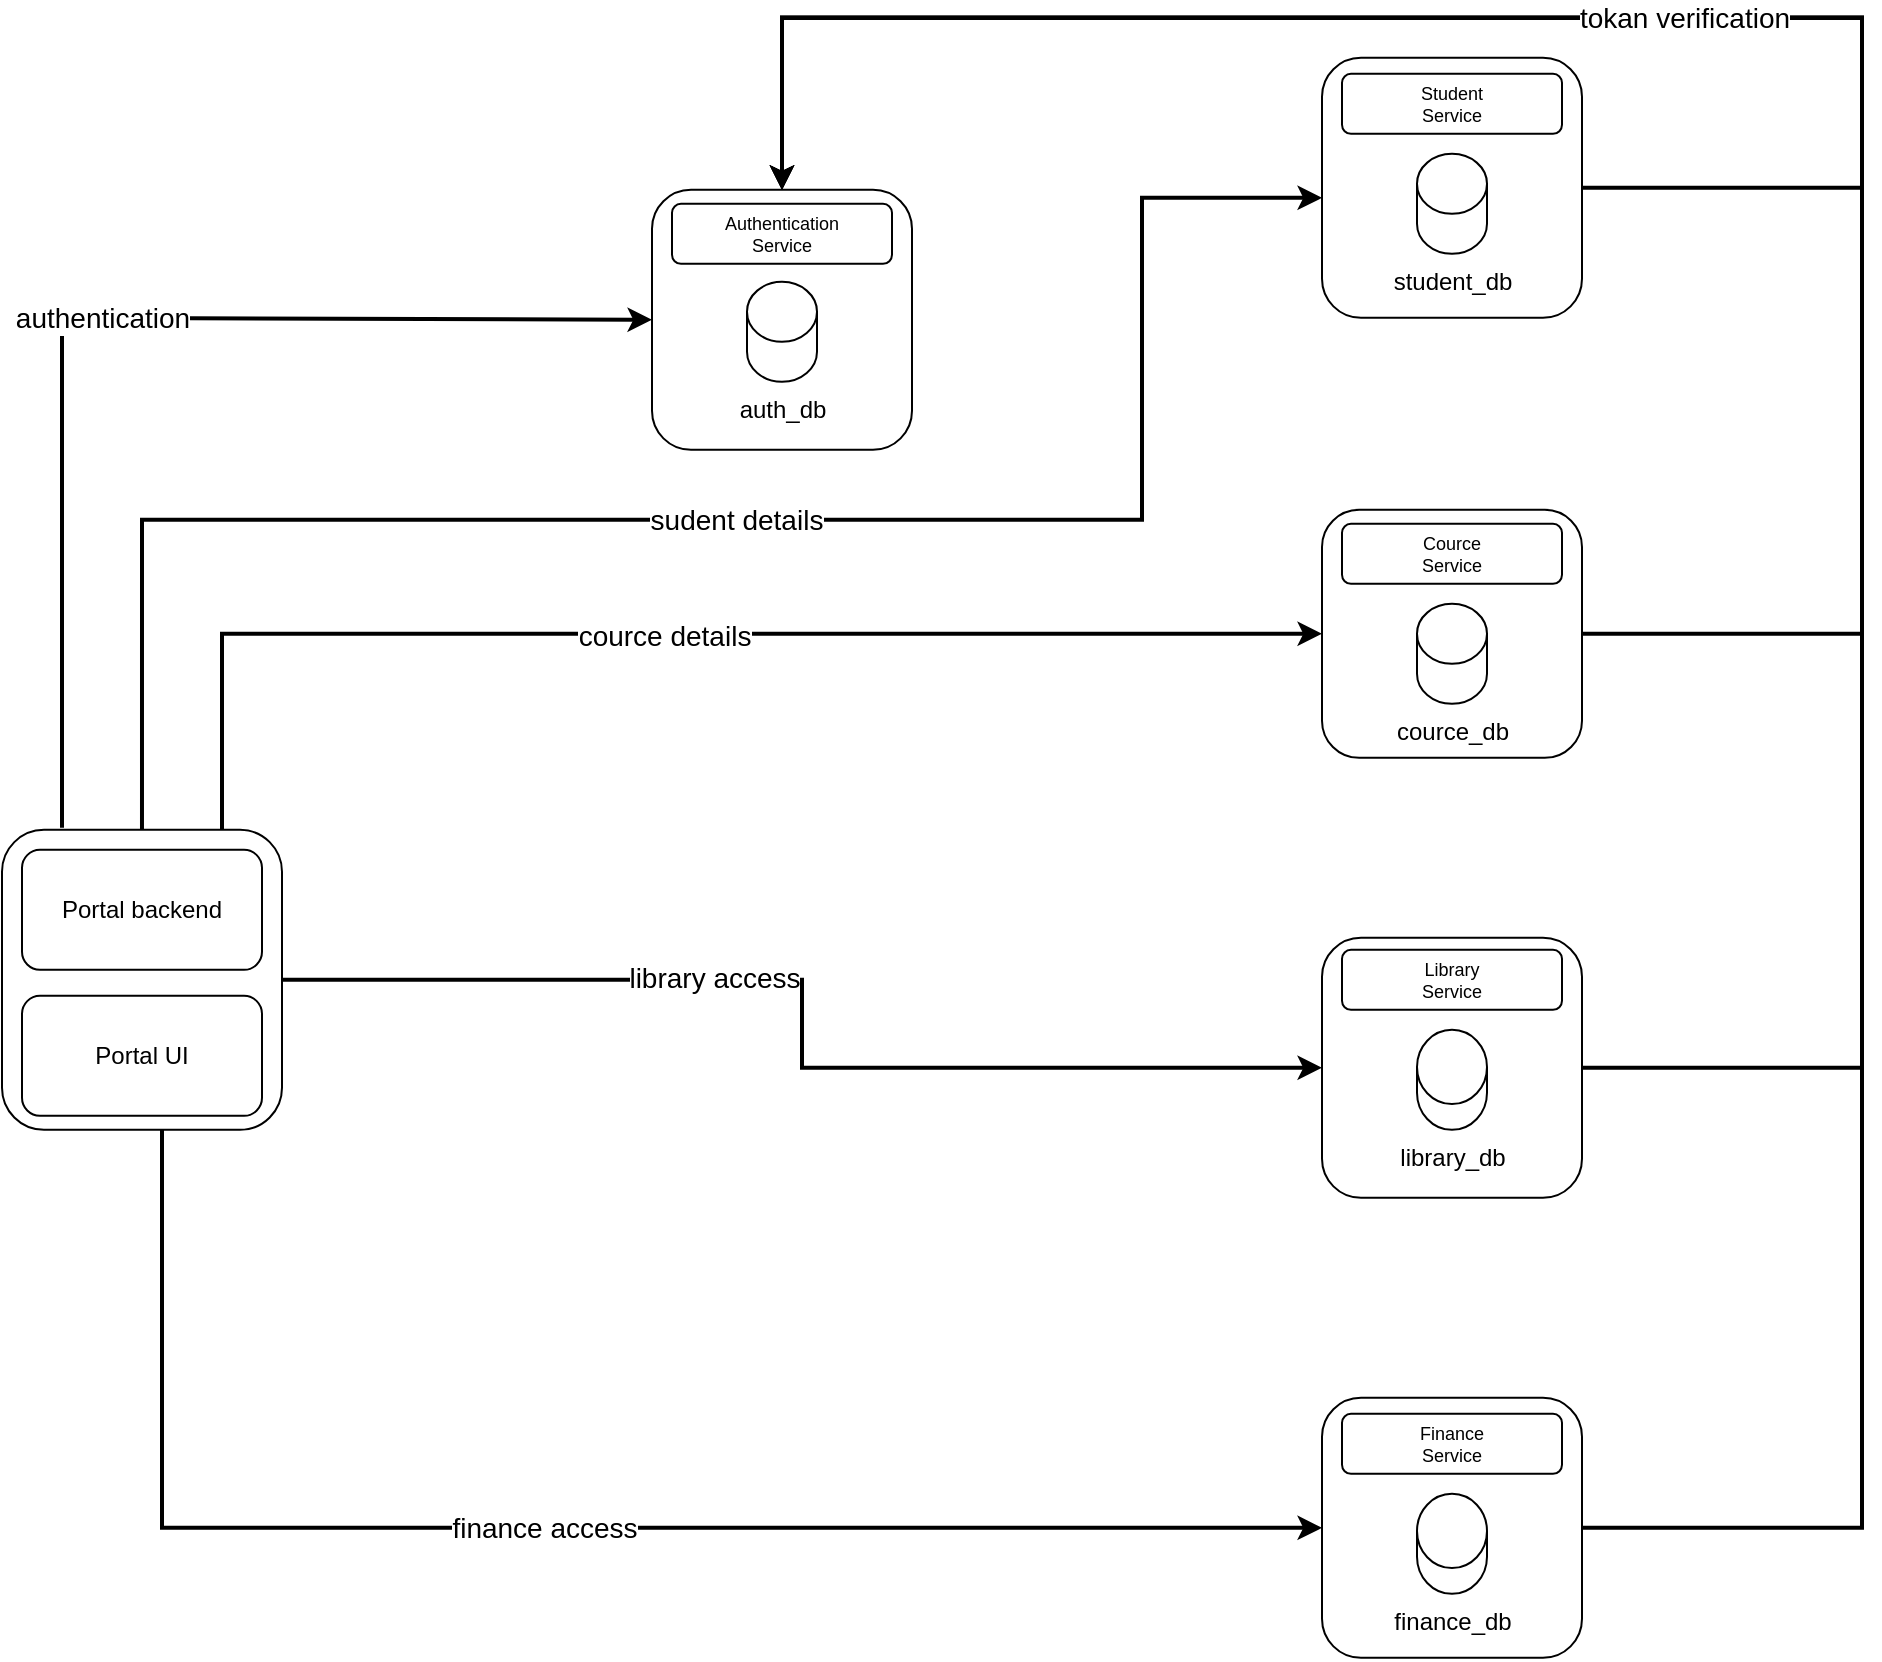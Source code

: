 <mxfile version="23.1.5" type="google" pages="3">
  <diagram name="component-diagram" id="W5FWcSxgZvEOhLLb1Hfc">
    <mxGraphModel grid="1" page="1" gridSize="10" guides="1" tooltips="1" connect="1" arrows="1" fold="1" pageScale="1" pageWidth="850" pageHeight="1100" math="0" shadow="0">
      <root>
        <mxCell id="0" />
        <mxCell id="1" parent="0" />
        <mxCell id="Z8HLranBa1xiC40OWvlx-22" style="edgeStyle=orthogonalEdgeStyle;rounded=0;orthogonalLoop=1;jettySize=auto;html=1;entryX=0.5;entryY=0;entryDx=0;entryDy=0;strokeWidth=2;fontSize=14;" edge="1" parent="1" source="Z8HLranBa1xiC40OWvlx-5" target="YgCDhnLp7hQ0SzMT8_A7-3">
          <mxGeometry relative="1" as="geometry">
            <Array as="points">
              <mxPoint x="-760" y="764.92" />
              <mxPoint x="-760" y="9.92" />
              <mxPoint x="-1300" y="9.92" />
            </Array>
          </mxGeometry>
        </mxCell>
        <mxCell id="Z8HLranBa1xiC40OWvlx-21" style="edgeStyle=orthogonalEdgeStyle;rounded=0;orthogonalLoop=1;jettySize=auto;html=1;entryX=0.5;entryY=0;entryDx=0;entryDy=0;strokeWidth=2;fontSize=14;" edge="1" parent="1" source="YgCDhnLp7hQ0SzMT8_A7-16" target="YgCDhnLp7hQ0SzMT8_A7-3">
          <mxGeometry relative="1" as="geometry">
            <Array as="points">
              <mxPoint x="-760" y="534.92" />
              <mxPoint x="-760" y="9.92" />
              <mxPoint x="-1300" y="9.92" />
            </Array>
          </mxGeometry>
        </mxCell>
        <mxCell id="YgCDhnLp7hQ0SzMT8_A7-3" value="" style="rounded=1;whiteSpace=wrap;html=1;" vertex="1" parent="1">
          <mxGeometry x="-1365" y="95.92" width="130" height="130" as="geometry" />
        </mxCell>
        <mxCell id="YgCDhnLp7hQ0SzMT8_A7-1" value="Authentication&lt;br style=&quot;font-size: 9px;&quot;&gt;Service" style="rounded=1;whiteSpace=wrap;html=1;fontSize=9;" vertex="1" parent="1">
          <mxGeometry x="-1355" y="102.92" width="110" height="30" as="geometry" />
        </mxCell>
        <mxCell id="YgCDhnLp7hQ0SzMT8_A7-2" value="auth_db" style="shape=cylinder3;whiteSpace=wrap;html=1;boundedLbl=1;backgroundOutline=1;size=15;verticalAlign=top;labelPosition=center;verticalLabelPosition=bottom;align=center;" vertex="1" parent="1">
          <mxGeometry x="-1317.5" y="141.92" width="35" height="50" as="geometry" />
        </mxCell>
        <mxCell id="Z8HLranBa1xiC40OWvlx-20" style="edgeStyle=orthogonalEdgeStyle;rounded=0;orthogonalLoop=1;jettySize=auto;html=1;entryX=0.5;entryY=0;entryDx=0;entryDy=0;strokeWidth=2;fontSize=14;" edge="1" parent="1" source="YgCDhnLp7hQ0SzMT8_A7-8" target="YgCDhnLp7hQ0SzMT8_A7-3">
          <mxGeometry relative="1" as="geometry">
            <Array as="points">
              <mxPoint x="-760" y="94.92" />
              <mxPoint x="-760" y="9.92" />
              <mxPoint x="-1300" y="9.92" />
            </Array>
          </mxGeometry>
        </mxCell>
        <mxCell id="YgCDhnLp7hQ0SzMT8_A7-8" value="" style="rounded=1;whiteSpace=wrap;html=1;" vertex="1" parent="1">
          <mxGeometry x="-1030" y="29.92" width="130" height="130" as="geometry" />
        </mxCell>
        <mxCell id="YgCDhnLp7hQ0SzMT8_A7-9" value="Student&lt;br style=&quot;font-size: 9px;&quot;&gt;Service" style="rounded=1;whiteSpace=wrap;html=1;fontSize=9;" vertex="1" parent="1">
          <mxGeometry x="-1020" y="37.92" width="110" height="30" as="geometry" />
        </mxCell>
        <mxCell id="YgCDhnLp7hQ0SzMT8_A7-10" value="student_db" style="shape=cylinder3;whiteSpace=wrap;html=1;boundedLbl=1;backgroundOutline=1;size=15;verticalAlign=top;labelPosition=center;verticalLabelPosition=bottom;align=center;" vertex="1" parent="1">
          <mxGeometry x="-982.5" y="77.92" width="35" height="50" as="geometry" />
        </mxCell>
        <mxCell id="Z8HLranBa1xiC40OWvlx-19" value="tokan verification" style="edgeStyle=orthogonalEdgeStyle;rounded=0;orthogonalLoop=1;jettySize=auto;html=1;entryX=0.5;entryY=0;entryDx=0;entryDy=0;strokeWidth=2;fontSize=14;" edge="1" parent="1" source="YgCDhnLp7hQ0SzMT8_A7-12" target="YgCDhnLp7hQ0SzMT8_A7-3">
          <mxGeometry relative="1" as="geometry">
            <Array as="points">
              <mxPoint x="-760" y="317.92" />
              <mxPoint x="-760" y="9.92" />
              <mxPoint x="-1300" y="9.92" />
            </Array>
          </mxGeometry>
        </mxCell>
        <mxCell id="YgCDhnLp7hQ0SzMT8_A7-12" value="" style="rounded=1;whiteSpace=wrap;html=1;" vertex="1" parent="1">
          <mxGeometry x="-1030" y="255.92" width="130" height="124" as="geometry" />
        </mxCell>
        <mxCell id="YgCDhnLp7hQ0SzMT8_A7-13" value="Cource&lt;br style=&quot;font-size: 9px;&quot;&gt;Service" style="rounded=1;whiteSpace=wrap;html=1;fontSize=9;" vertex="1" parent="1">
          <mxGeometry x="-1020" y="262.92" width="110" height="30" as="geometry" />
        </mxCell>
        <mxCell id="YgCDhnLp7hQ0SzMT8_A7-14" value="cource_db" style="shape=cylinder3;whiteSpace=wrap;html=1;boundedLbl=1;backgroundOutline=1;size=15;verticalAlign=top;labelPosition=center;verticalLabelPosition=bottom;align=center;" vertex="1" parent="1">
          <mxGeometry x="-982.5" y="302.92" width="35" height="50" as="geometry" />
        </mxCell>
        <mxCell id="YgCDhnLp7hQ0SzMT8_A7-16" value="" style="rounded=1;whiteSpace=wrap;html=1;" vertex="1" parent="1">
          <mxGeometry x="-1030" y="469.92" width="130" height="130" as="geometry" />
        </mxCell>
        <mxCell id="YgCDhnLp7hQ0SzMT8_A7-17" value="Library&lt;br style=&quot;font-size: 9px;&quot;&gt;Service" style="rounded=1;whiteSpace=wrap;html=1;fontSize=9;" vertex="1" parent="1">
          <mxGeometry x="-1020" y="475.92" width="110" height="30" as="geometry" />
        </mxCell>
        <mxCell id="YgCDhnLp7hQ0SzMT8_A7-18" value="library_db" style="shape=cylinder3;whiteSpace=wrap;html=1;boundedLbl=1;backgroundOutline=1;size=18.571;verticalAlign=top;labelPosition=center;verticalLabelPosition=bottom;align=center;" vertex="1" parent="1">
          <mxGeometry x="-982.5" y="515.92" width="35" height="50" as="geometry" />
        </mxCell>
        <mxCell id="Z8HLranBa1xiC40OWvlx-5" value="" style="rounded=1;whiteSpace=wrap;html=1;" vertex="1" parent="1">
          <mxGeometry x="-1030" y="699.92" width="130" height="130" as="geometry" />
        </mxCell>
        <mxCell id="Z8HLranBa1xiC40OWvlx-6" value="Finance&lt;br style=&quot;font-size: 9px;&quot;&gt;Service" style="rounded=1;whiteSpace=wrap;html=1;fontSize=9;" vertex="1" parent="1">
          <mxGeometry x="-1020" y="707.92" width="110" height="30" as="geometry" />
        </mxCell>
        <mxCell id="Z8HLranBa1xiC40OWvlx-7" value="finance_db" style="shape=cylinder3;whiteSpace=wrap;html=1;boundedLbl=1;backgroundOutline=1;size=18.571;verticalAlign=top;labelPosition=center;verticalLabelPosition=bottom;align=center;" vertex="1" parent="1">
          <mxGeometry x="-982.5" y="747.92" width="35" height="50" as="geometry" />
        </mxCell>
        <mxCell id="Z8HLranBa1xiC40OWvlx-13" style="edgeStyle=orthogonalEdgeStyle;rounded=0;orthogonalLoop=1;jettySize=auto;html=1;fillColor=#d5e8d4;strokeColor=#000000;strokeWidth=2;fontSize=14;" edge="1" parent="1" source="Z8HLranBa1xiC40OWvlx-11" target="YgCDhnLp7hQ0SzMT8_A7-12">
          <mxGeometry relative="1" as="geometry">
            <Array as="points">
              <mxPoint x="-1580" y="317.92" />
            </Array>
          </mxGeometry>
        </mxCell>
        <mxCell id="Z8HLranBa1xiC40OWvlx-14" value="cource details" style="edgeLabel;html=1;align=center;verticalAlign=middle;resizable=0;points=[];fontSize=14;" connectable="0" vertex="1" parent="Z8HLranBa1xiC40OWvlx-13">
          <mxGeometry x="-0.012" y="-1" relative="1" as="geometry">
            <mxPoint x="-1" as="offset" />
          </mxGeometry>
        </mxCell>
        <mxCell id="Z8HLranBa1xiC40OWvlx-15" value="sudent details" style="edgeStyle=orthogonalEdgeStyle;rounded=0;orthogonalLoop=1;jettySize=auto;html=1;strokeWidth=2;fontSize=14;" edge="1" parent="1">
          <mxGeometry relative="1" as="geometry">
            <mxPoint x="-1030" y="99.92" as="targetPoint" />
            <mxPoint x="-1620.003" y="416.92" as="sourcePoint" />
            <Array as="points">
              <mxPoint x="-1620" y="260.92" />
              <mxPoint x="-1120" y="260.92" />
              <mxPoint x="-1120" y="99.92" />
            </Array>
          </mxGeometry>
        </mxCell>
        <mxCell id="Z8HLranBa1xiC40OWvlx-16" style="edgeStyle=orthogonalEdgeStyle;rounded=0;orthogonalLoop=1;jettySize=auto;html=1;strokeWidth=2;fontSize=14;" edge="1" parent="1" source="Z8HLranBa1xiC40OWvlx-11" target="YgCDhnLp7hQ0SzMT8_A7-16">
          <mxGeometry relative="1" as="geometry" />
        </mxCell>
        <mxCell id="Z8HLranBa1xiC40OWvlx-17" value="library access" style="edgeLabel;html=1;align=center;verticalAlign=middle;resizable=0;points=[];fontSize=14;" connectable="0" vertex="1" parent="Z8HLranBa1xiC40OWvlx-16">
          <mxGeometry x="-0.238" y="1" relative="1" as="geometry">
            <mxPoint x="1" as="offset" />
          </mxGeometry>
        </mxCell>
        <mxCell id="Z8HLranBa1xiC40OWvlx-18" value="finance access" style="edgeStyle=orthogonalEdgeStyle;rounded=0;orthogonalLoop=1;jettySize=auto;html=1;entryX=0;entryY=0.5;entryDx=0;entryDy=0;strokeWidth=2;fontSize=14;" edge="1" parent="1" source="Z8HLranBa1xiC40OWvlx-11" target="Z8HLranBa1xiC40OWvlx-5">
          <mxGeometry relative="1" as="geometry">
            <Array as="points">
              <mxPoint x="-1610" y="764.92" />
            </Array>
          </mxGeometry>
        </mxCell>
        <mxCell id="Z8HLranBa1xiC40OWvlx-11" value="" style="rounded=1;whiteSpace=wrap;html=1;" vertex="1" parent="1">
          <mxGeometry x="-1690" y="415.92" width="140" height="150" as="geometry" />
        </mxCell>
        <mxCell id="Z8HLranBa1xiC40OWvlx-9" value="Portal UI" style="rounded=1;whiteSpace=wrap;html=1;" vertex="1" parent="1">
          <mxGeometry x="-1680" y="498.92" width="120" height="60" as="geometry" />
        </mxCell>
        <mxCell id="Z8HLranBa1xiC40OWvlx-10" value="Portal backend" style="rounded=1;whiteSpace=wrap;html=1;" vertex="1" parent="1">
          <mxGeometry x="-1680" y="425.92" width="120" height="60" as="geometry" />
        </mxCell>
        <mxCell id="Z8HLranBa1xiC40OWvlx-12" value="authentication" style="endArrow=classic;html=1;rounded=0;exitX=0.5;exitY=0;exitDx=0;exitDy=0;entryX=0;entryY=0.5;entryDx=0;entryDy=0;strokeWidth=2;fontSize=14;" edge="1" parent="1" target="YgCDhnLp7hQ0SzMT8_A7-3">
          <mxGeometry width="50" height="50" relative="1" as="geometry">
            <mxPoint x="-1660" y="414.92" as="sourcePoint" />
            <mxPoint x="-1405" y="159.92" as="targetPoint" />
            <Array as="points">
              <mxPoint x="-1660" y="159.92" />
            </Array>
          </mxGeometry>
        </mxCell>
      </root>
    </mxGraphModel>
  </diagram>
  <diagram id="MXMLb_p8kmucyPzzMKGp" name="user_jurney">
    <mxGraphModel grid="1" page="1" gridSize="10" guides="1" tooltips="1" connect="1" arrows="1" fold="1" pageScale="1" pageWidth="850" pageHeight="1100" math="0" shadow="0">
      <root>
        <mxCell id="0" />
        <mxCell id="1" parent="0" />
        <mxCell id="JvSo1OnFISmNt0ZYnIga-1" value="" style="rounded=0;whiteSpace=wrap;html=1;" vertex="1" parent="1">
          <mxGeometry x="40" y="240" width="440" height="230" as="geometry" />
        </mxCell>
        <mxCell id="JvSo1OnFISmNt0ZYnIga-2" value="" style="rounded=1;whiteSpace=wrap;html=1;" vertex="1" parent="1">
          <mxGeometry x="130" y="250" width="240" height="210" as="geometry" />
        </mxCell>
        <mxCell id="JvSo1OnFISmNt0ZYnIga-3" value="Username" style="text;html=1;strokeColor=none;fillColor=none;align=center;verticalAlign=middle;whiteSpace=wrap;rounded=0;" vertex="1" parent="1">
          <mxGeometry x="150" y="251" width="60" height="30" as="geometry" />
        </mxCell>
        <mxCell id="JvSo1OnFISmNt0ZYnIga-4" value="Password" style="text;html=1;strokeColor=none;fillColor=none;align=center;verticalAlign=middle;whiteSpace=wrap;rounded=0;" vertex="1" parent="1">
          <mxGeometry x="150" y="308" width="60" height="30" as="geometry" />
        </mxCell>
        <mxCell id="JvSo1OnFISmNt0ZYnIga-5" value="" style="rounded=1;whiteSpace=wrap;html=1;" vertex="1" parent="1">
          <mxGeometry x="150" y="281" width="200" height="30" as="geometry" />
        </mxCell>
        <mxCell id="JvSo1OnFISmNt0ZYnIga-6" value="" style="rounded=1;whiteSpace=wrap;html=1;" vertex="1" parent="1">
          <mxGeometry x="150" y="338" width="200" height="30" as="geometry" />
        </mxCell>
        <mxCell id="JvSo1OnFISmNt0ZYnIga-7" value="Forgot password ?" style="text;html=1;strokeColor=none;fillColor=none;align=center;verticalAlign=middle;whiteSpace=wrap;rounded=0;" vertex="1" parent="1">
          <mxGeometry x="150" y="415" width="110" height="30" as="geometry" />
        </mxCell>
        <mxCell id="JvSo1OnFISmNt0ZYnIga-8" value="SignUp" style="rounded=1;whiteSpace=wrap;html=1;" vertex="1" parent="1">
          <mxGeometry x="255" y="380" width="70" height="30" as="geometry" />
        </mxCell>
        <mxCell id="JvSo1OnFISmNt0ZYnIga-11" style="edgeStyle=orthogonalEdgeStyle;rounded=0;orthogonalLoop=1;jettySize=auto;html=1;entryX=0;entryY=0.5;entryDx=0;entryDy=0;" edge="1" parent="1" source="JvSo1OnFISmNt0ZYnIga-9" target="JvSo1OnFISmNt0ZYnIga-10">
          <mxGeometry relative="1" as="geometry">
            <Array as="points">
              <mxPoint x="30" y="395" />
              <mxPoint x="30" y="635" />
            </Array>
          </mxGeometry>
        </mxCell>
        <mxCell id="JvSo1OnFISmNt0ZYnIga-12" value="first time signin" style="edgeLabel;html=1;align=center;verticalAlign=middle;resizable=0;points=[];" connectable="0" vertex="1" parent="JvSo1OnFISmNt0ZYnIga-11">
          <mxGeometry x="0.185" y="-4" relative="1" as="geometry">
            <mxPoint x="-1" as="offset" />
          </mxGeometry>
        </mxCell>
        <mxCell id="JvSo1OnFISmNt0ZYnIga-9" value="SignIn" style="rounded=1;whiteSpace=wrap;html=1;" vertex="1" parent="1">
          <mxGeometry x="175" y="380" width="70" height="30" as="geometry" />
        </mxCell>
        <mxCell id="JvSo1OnFISmNt0ZYnIga-19" value="" style="group" connectable="0" vertex="1" parent="1">
          <mxGeometry x="600" y="520" width="440" height="230" as="geometry" />
        </mxCell>
        <mxCell id="JvSo1OnFISmNt0ZYnIga-10" value="" style="rounded=0;whiteSpace=wrap;html=1;container=0;" vertex="1" parent="JvSo1OnFISmNt0ZYnIga-19">
          <mxGeometry width="440" height="230" as="geometry" />
        </mxCell>
        <mxCell id="JvSo1OnFISmNt0ZYnIga-13" value="" style="rounded=0;whiteSpace=wrap;html=1;container=0;" vertex="1" parent="JvSo1OnFISmNt0ZYnIga-19">
          <mxGeometry width="440" height="40" as="geometry" />
        </mxCell>
        <mxCell id="JvSo1OnFISmNt0ZYnIga-14" value="" style="rounded=0;whiteSpace=wrap;html=1;container=0;" vertex="1" parent="JvSo1OnFISmNt0ZYnIga-19">
          <mxGeometry y="40" width="90" height="190" as="geometry" />
        </mxCell>
        <mxCell id="JvSo1OnFISmNt0ZYnIga-15" value="" style="ellipse;whiteSpace=wrap;html=1;aspect=fixed;container=0;" vertex="1" parent="JvSo1OnFISmNt0ZYnIga-19">
          <mxGeometry x="403" y="5" width="30" height="30" as="geometry" />
        </mxCell>
        <mxCell id="JvSo1OnFISmNt0ZYnIga-16" value="User Name" style="text;html=1;strokeColor=none;fillColor=none;align=center;verticalAlign=middle;whiteSpace=wrap;rounded=0;container=0;" vertex="1" parent="JvSo1OnFISmNt0ZYnIga-19">
          <mxGeometry x="330" y="6" width="73" height="30" as="geometry" />
        </mxCell>
        <mxCell id="JvSo1OnFISmNt0ZYnIga-18" value="Student Management System" style="text;html=1;strokeColor=none;fillColor=none;align=center;verticalAlign=middle;whiteSpace=wrap;rounded=0;container=0;" vertex="1" parent="JvSo1OnFISmNt0ZYnIga-19">
          <mxGeometry y="6" width="180" height="30" as="geometry" />
        </mxCell>
        <mxCell id="JvSo1OnFISmNt0ZYnIga-22" value="Welcome Screen" style="text;html=1;strokeColor=none;fillColor=none;align=center;verticalAlign=middle;whiteSpace=wrap;rounded=0;" vertex="1" parent="JvSo1OnFISmNt0ZYnIga-19">
          <mxGeometry x="210" y="100" width="60" height="30" as="geometry" />
        </mxCell>
        <mxCell id="JvSo1OnFISmNt0ZYnIga-41" style="edgeStyle=orthogonalEdgeStyle;rounded=0;orthogonalLoop=1;jettySize=auto;html=1;entryX=0;entryY=0.5;entryDx=0;entryDy=0;" edge="1" parent="1" source="JvSo1OnFISmNt0ZYnIga-21" target="JvSo1OnFISmNt0ZYnIga-40">
          <mxGeometry relative="1" as="geometry">
            <Array as="points">
              <mxPoint x="490" y="575" />
              <mxPoint x="490" y="915" />
            </Array>
          </mxGeometry>
        </mxCell>
        <mxCell id="JvSo1OnFISmNt0ZYnIga-42" value="selecting a cource" style="edgeLabel;html=1;align=center;verticalAlign=middle;resizable=0;points=[];" connectable="0" vertex="1" parent="JvSo1OnFISmNt0ZYnIga-41">
          <mxGeometry x="0.311" y="-3" relative="1" as="geometry">
            <mxPoint y="1" as="offset" />
          </mxGeometry>
        </mxCell>
        <mxCell id="JvSo1OnFISmNt0ZYnIga-21" value="Cources" style="rounded=0;whiteSpace=wrap;html=1;" vertex="1" parent="1">
          <mxGeometry x="600" y="560" width="90" height="30" as="geometry" />
        </mxCell>
        <mxCell id="JvSo1OnFISmNt0ZYnIga-24" value="" style="group" connectable="0" vertex="1" parent="1">
          <mxGeometry x="590" y="860" width="440" height="230" as="geometry" />
        </mxCell>
        <mxCell id="JvSo1OnFISmNt0ZYnIga-25" value="" style="rounded=0;whiteSpace=wrap;html=1;container=0;" vertex="1" parent="JvSo1OnFISmNt0ZYnIga-24">
          <mxGeometry width="440" height="230" as="geometry" />
        </mxCell>
        <mxCell id="JvSo1OnFISmNt0ZYnIga-26" value="" style="rounded=0;whiteSpace=wrap;html=1;container=0;" vertex="1" parent="JvSo1OnFISmNt0ZYnIga-24">
          <mxGeometry width="440" height="40" as="geometry" />
        </mxCell>
        <mxCell id="JvSo1OnFISmNt0ZYnIga-27" value="" style="rounded=0;whiteSpace=wrap;html=1;container=0;" vertex="1" parent="JvSo1OnFISmNt0ZYnIga-24">
          <mxGeometry y="40" width="90" height="190" as="geometry" />
        </mxCell>
        <mxCell id="JvSo1OnFISmNt0ZYnIga-28" value="" style="ellipse;whiteSpace=wrap;html=1;aspect=fixed;container=0;" vertex="1" parent="JvSo1OnFISmNt0ZYnIga-24">
          <mxGeometry x="403" y="5" width="30" height="30" as="geometry" />
        </mxCell>
        <mxCell id="JvSo1OnFISmNt0ZYnIga-29" value="User Name" style="text;html=1;strokeColor=none;fillColor=none;align=center;verticalAlign=middle;whiteSpace=wrap;rounded=0;container=0;" vertex="1" parent="JvSo1OnFISmNt0ZYnIga-24">
          <mxGeometry x="330" y="6" width="73" height="30" as="geometry" />
        </mxCell>
        <mxCell id="JvSo1OnFISmNt0ZYnIga-30" value="Student Management System" style="text;html=1;strokeColor=none;fillColor=none;align=center;verticalAlign=middle;whiteSpace=wrap;rounded=0;container=0;" vertex="1" parent="JvSo1OnFISmNt0ZYnIga-24">
          <mxGeometry y="6" width="180" height="30" as="geometry" />
        </mxCell>
        <mxCell id="JvSo1OnFISmNt0ZYnIga-40" value="Cources" style="rounded=0;whiteSpace=wrap;html=1;fillColor=#f5f5f5;strokeColor=#666666;fontColor=#333333;" vertex="1" parent="JvSo1OnFISmNt0ZYnIga-24">
          <mxGeometry y="40" width="90" height="30" as="geometry" />
        </mxCell>
        <mxCell id="JvSo1OnFISmNt0ZYnIga-43" value="search by name or cource code" style="rounded=1;whiteSpace=wrap;html=1;labelPosition=center;verticalLabelPosition=middle;align=center;verticalAlign=middle;" vertex="1" parent="JvSo1OnFISmNt0ZYnIga-24">
          <mxGeometry x="99" y="76" width="320" height="30" as="geometry" />
        </mxCell>
        <mxCell id="JvSo1OnFISmNt0ZYnIga-44" value="L001: Sinhala" style="text;html=1;strokeColor=none;fillColor=none;align=center;verticalAlign=middle;whiteSpace=wrap;rounded=0;" vertex="1" parent="JvSo1OnFISmNt0ZYnIga-24">
          <mxGeometry x="99" y="116" width="80" height="30" as="geometry" />
        </mxCell>
        <mxCell id="JvSo1OnFISmNt0ZYnIga-47" value="" style="rounded=0;whiteSpace=wrap;html=1;" vertex="1" parent="JvSo1OnFISmNt0ZYnIga-24">
          <mxGeometry x="180" y="121" width="20" height="20" as="geometry" />
        </mxCell>
        <mxCell id="JvSo1OnFISmNt0ZYnIga-54" value="" style="verticalLabelPosition=bottom;verticalAlign=top;html=1;shape=mxgraph.basic.tick" vertex="1" parent="JvSo1OnFISmNt0ZYnIga-24">
          <mxGeometry x="183.63" y="123.5" width="12.75" height="15" as="geometry" />
        </mxCell>
        <mxCell id="JvSo1OnFISmNt0ZYnIga-58" value="Enroll" style="rounded=1;whiteSpace=wrap;html=1;" vertex="1" parent="JvSo1OnFISmNt0ZYnIga-24">
          <mxGeometry x="360" y="200" width="73" height="22" as="geometry" />
        </mxCell>
        <mxCell id="JvSo1OnFISmNt0ZYnIga-59" value="Search and Enroll Cources" style="text;html=1;strokeColor=none;fillColor=none;align=center;verticalAlign=middle;whiteSpace=wrap;rounded=0;" vertex="1" parent="JvSo1OnFISmNt0ZYnIga-24">
          <mxGeometry x="99" y="40" width="151" height="30" as="geometry" />
        </mxCell>
        <mxCell id="JvSo1OnFISmNt0ZYnIga-48" value="L001: Sinhala" style="text;html=1;strokeColor=none;fillColor=none;align=center;verticalAlign=middle;whiteSpace=wrap;rounded=0;" vertex="1" parent="1">
          <mxGeometry x="689" y="1004" width="80" height="30" as="geometry" />
        </mxCell>
        <mxCell id="JvSo1OnFISmNt0ZYnIga-49" value="" style="rounded=0;whiteSpace=wrap;html=1;" vertex="1" parent="1">
          <mxGeometry x="770" y="1009" width="20" height="20" as="geometry" />
        </mxCell>
        <mxCell id="JvSo1OnFISmNt0ZYnIga-50" value="L001: Sinhala" style="text;html=1;strokeColor=none;fillColor=none;align=center;verticalAlign=middle;whiteSpace=wrap;rounded=0;" vertex="1" parent="1">
          <mxGeometry x="689" y="1032" width="80" height="30" as="geometry" />
        </mxCell>
        <mxCell id="JvSo1OnFISmNt0ZYnIga-52" value="L001: Sinhala" style="text;html=1;strokeColor=none;fillColor=none;align=center;verticalAlign=middle;whiteSpace=wrap;rounded=0;" vertex="1" parent="1">
          <mxGeometry x="689" y="1060" width="80" height="30" as="geometry" />
        </mxCell>
        <mxCell id="JvSo1OnFISmNt0ZYnIga-53" value="" style="rounded=0;whiteSpace=wrap;html=1;" vertex="1" parent="1">
          <mxGeometry x="770" y="1065" width="20" height="20" as="geometry" />
        </mxCell>
        <mxCell id="JvSo1OnFISmNt0ZYnIga-51" value="" style="rounded=0;whiteSpace=wrap;html=1;" vertex="1" parent="1">
          <mxGeometry x="770" y="1037" width="20" height="20" as="geometry" />
        </mxCell>
        <mxCell id="JvSo1OnFISmNt0ZYnIga-56" value="" style="verticalLabelPosition=bottom;verticalAlign=top;html=1;shape=mxgraph.basic.tick" vertex="1" parent="1">
          <mxGeometry x="774.63" y="1039.5" width="12.75" height="15" as="geometry" />
        </mxCell>
        <mxCell id="JvSo1OnFISmNt0ZYnIga-60" value="" style="group" connectable="0" vertex="1" parent="1">
          <mxGeometry x="1700" y="1020" width="440" height="230" as="geometry" />
        </mxCell>
        <mxCell id="JvSo1OnFISmNt0ZYnIga-61" value="" style="rounded=0;whiteSpace=wrap;html=1;container=0;" vertex="1" parent="JvSo1OnFISmNt0ZYnIga-60">
          <mxGeometry width="440" height="230" as="geometry" />
        </mxCell>
        <mxCell id="JvSo1OnFISmNt0ZYnIga-62" value="" style="rounded=0;whiteSpace=wrap;html=1;container=0;" vertex="1" parent="JvSo1OnFISmNt0ZYnIga-60">
          <mxGeometry width="440" height="40" as="geometry" />
        </mxCell>
        <mxCell id="JvSo1OnFISmNt0ZYnIga-63" value="" style="rounded=0;whiteSpace=wrap;html=1;container=0;" vertex="1" parent="JvSo1OnFISmNt0ZYnIga-60">
          <mxGeometry y="40" width="90" height="190" as="geometry" />
        </mxCell>
        <mxCell id="JvSo1OnFISmNt0ZYnIga-64" value="" style="ellipse;whiteSpace=wrap;html=1;aspect=fixed;container=0;" vertex="1" parent="JvSo1OnFISmNt0ZYnIga-60">
          <mxGeometry x="403" y="5" width="30" height="30" as="geometry" />
        </mxCell>
        <mxCell id="JvSo1OnFISmNt0ZYnIga-65" value="User Name" style="text;html=1;strokeColor=none;fillColor=none;align=center;verticalAlign=middle;whiteSpace=wrap;rounded=0;container=0;" vertex="1" parent="JvSo1OnFISmNt0ZYnIga-60">
          <mxGeometry x="330" y="6" width="73" height="30" as="geometry" />
        </mxCell>
        <mxCell id="JvSo1OnFISmNt0ZYnIga-66" value="Student Management System" style="text;html=1;strokeColor=none;fillColor=none;align=center;verticalAlign=middle;whiteSpace=wrap;rounded=0;container=0;" vertex="1" parent="JvSo1OnFISmNt0ZYnIga-60">
          <mxGeometry y="6" width="180" height="30" as="geometry" />
        </mxCell>
        <mxCell id="JvSo1OnFISmNt0ZYnIga-67" value="" style="rounded=1;whiteSpace=wrap;html=1;" vertex="1" parent="JvSo1OnFISmNt0ZYnIga-60">
          <mxGeometry x="75" y="10" width="325" height="210" as="geometry" />
        </mxCell>
        <mxCell id="JvSo1OnFISmNt0ZYnIga-69" value="" style="shape=image;html=1;verticalAlign=top;verticalLabelPosition=bottom;labelBackgroundColor=#ffffff;imageAspect=0;aspect=fixed;image=https://cdn2.iconfinder.com/data/icons/boxicons-regular-vol-2/24/bx-loader-alt-128.png" vertex="1" parent="JvSo1OnFISmNt0ZYnIga-60">
          <mxGeometry x="190" y="30" width="81" height="81" as="geometry" />
        </mxCell>
        <mxCell id="JvSo1OnFISmNt0ZYnIga-71" style="edgeStyle=orthogonalEdgeStyle;rounded=0;orthogonalLoop=1;jettySize=auto;html=1;" edge="1" parent="JvSo1OnFISmNt0ZYnIga-60" source="JvSo1OnFISmNt0ZYnIga-70">
          <mxGeometry relative="1" as="geometry">
            <mxPoint x="-80" y="270" as="targetPoint" />
          </mxGeometry>
        </mxCell>
        <mxCell id="JvSo1OnFISmNt0ZYnIga-70" value="Status message" style="text;html=1;strokeColor=none;fillColor=none;align=center;verticalAlign=middle;whiteSpace=wrap;rounded=0;" vertex="1" parent="JvSo1OnFISmNt0ZYnIga-60">
          <mxGeometry x="127.5" y="130" width="220" height="30" as="geometry" />
        </mxCell>
        <mxCell id="JvSo1OnFISmNt0ZYnIga-68" value="enroll for subjects" style="edgeStyle=orthogonalEdgeStyle;rounded=0;orthogonalLoop=1;jettySize=auto;html=1;entryX=0;entryY=0.5;entryDx=0;entryDy=0;" edge="1" parent="1" target="JvSo1OnFISmNt0ZYnIga-139">
          <mxGeometry relative="1" as="geometry">
            <mxPoint x="970" y="1082" as="sourcePoint" />
            <mxPoint x="1080" y="1280" as="targetPoint" />
            <Array as="points">
              <mxPoint x="970" y="1240" />
            </Array>
          </mxGeometry>
        </mxCell>
        <mxCell id="JvSo1OnFISmNt0ZYnIga-72" value="&lt;h1&gt;Status Message&lt;/h1&gt;&lt;p&gt;01. If user is not having student account should show&amp;nbsp;&lt;br&gt;&lt;br&gt;&quot;Student Account Creating and enrolling to subjects&quot;&lt;/p&gt;&lt;p&gt;02. If the user already have an student account show&lt;br&gt;&lt;br&gt;&quot;Subjects are enrolling&quot;&lt;/p&gt;" style="text;html=1;strokeColor=none;fillColor=none;spacing=5;spacingTop=-20;whiteSpace=wrap;overflow=hidden;rounded=0;" vertex="1" parent="1">
          <mxGeometry x="1610" y="1290" width="190" height="200" as="geometry" />
        </mxCell>
        <mxCell id="JvSo1OnFISmNt0ZYnIga-73" value="" style="group" connectable="0" vertex="1" parent="1">
          <mxGeometry x="2180" y="1250" width="440" height="230" as="geometry" />
        </mxCell>
        <mxCell id="JvSo1OnFISmNt0ZYnIga-74" value="" style="rounded=0;whiteSpace=wrap;html=1;container=0;" vertex="1" parent="JvSo1OnFISmNt0ZYnIga-73">
          <mxGeometry width="440" height="230" as="geometry" />
        </mxCell>
        <mxCell id="JvSo1OnFISmNt0ZYnIga-75" value="" style="rounded=0;whiteSpace=wrap;html=1;container=0;" vertex="1" parent="JvSo1OnFISmNt0ZYnIga-73">
          <mxGeometry width="440" height="40" as="geometry" />
        </mxCell>
        <mxCell id="JvSo1OnFISmNt0ZYnIga-76" value="" style="rounded=0;whiteSpace=wrap;html=1;container=0;" vertex="1" parent="JvSo1OnFISmNt0ZYnIga-73">
          <mxGeometry y="40" width="90" height="190" as="geometry" />
        </mxCell>
        <mxCell id="JvSo1OnFISmNt0ZYnIga-77" value="" style="ellipse;whiteSpace=wrap;html=1;aspect=fixed;container=0;" vertex="1" parent="JvSo1OnFISmNt0ZYnIga-73">
          <mxGeometry x="403" y="5" width="30" height="30" as="geometry" />
        </mxCell>
        <mxCell id="JvSo1OnFISmNt0ZYnIga-78" value="User Name" style="text;html=1;strokeColor=none;fillColor=none;align=center;verticalAlign=middle;whiteSpace=wrap;rounded=0;container=0;" vertex="1" parent="JvSo1OnFISmNt0ZYnIga-73">
          <mxGeometry x="330" y="6" width="73" height="30" as="geometry" />
        </mxCell>
        <mxCell id="JvSo1OnFISmNt0ZYnIga-79" value="Student Management System" style="text;html=1;strokeColor=none;fillColor=none;align=center;verticalAlign=middle;whiteSpace=wrap;rounded=0;container=0;" vertex="1" parent="JvSo1OnFISmNt0ZYnIga-73">
          <mxGeometry y="6" width="180" height="30" as="geometry" />
        </mxCell>
        <mxCell id="JvSo1OnFISmNt0ZYnIga-80" value="" style="rounded=1;whiteSpace=wrap;html=1;" vertex="1" parent="JvSo1OnFISmNt0ZYnIga-73">
          <mxGeometry x="75" y="10" width="325" height="210" as="geometry" />
        </mxCell>
        <mxCell id="JvSo1OnFISmNt0ZYnIga-84" value="" style="shape=image;html=1;verticalAlign=top;verticalLabelPosition=bottom;labelBackgroundColor=#ffffff;imageAspect=0;aspect=fixed;image=https://cdn4.iconfinder.com/data/icons/web-ui-color/128/Checkmark-128.png" vertex="1" parent="JvSo1OnFISmNt0ZYnIga-73">
          <mxGeometry x="192.5" y="30" width="90" height="90" as="geometry" />
        </mxCell>
        <mxCell id="JvSo1OnFISmNt0ZYnIga-85" value="Success fully Enrolled" style="text;html=1;strokeColor=none;fillColor=none;align=center;verticalAlign=middle;whiteSpace=wrap;rounded=0;" vertex="1" parent="JvSo1OnFISmNt0ZYnIga-73">
          <mxGeometry x="127.5" y="130" width="220" height="30" as="geometry" />
        </mxCell>
        <mxCell id="JvSo1OnFISmNt0ZYnIga-86" value="OK" style="rounded=1;whiteSpace=wrap;html=1;" vertex="1" parent="JvSo1OnFISmNt0ZYnIga-73">
          <mxGeometry x="200" y="170" width="90" height="30" as="geometry" />
        </mxCell>
        <mxCell id="JvSo1OnFISmNt0ZYnIga-87" style="edgeStyle=orthogonalEdgeStyle;rounded=0;orthogonalLoop=1;jettySize=auto;html=1;entryX=0;entryY=0.5;entryDx=0;entryDy=0;exitX=1;exitY=0.5;exitDx=0;exitDy=0;" edge="1" parent="1" source="JvSo1OnFISmNt0ZYnIga-67" target="JvSo1OnFISmNt0ZYnIga-80">
          <mxGeometry relative="1" as="geometry">
            <Array as="points">
              <mxPoint x="2120" y="1135" />
              <mxPoint x="2120" y="1365" />
            </Array>
          </mxGeometry>
        </mxCell>
        <mxCell id="JvSo1OnFISmNt0ZYnIga-88" value="after success" style="edgeLabel;html=1;align=center;verticalAlign=middle;resizable=0;points=[];" connectable="0" vertex="1" parent="JvSo1OnFISmNt0ZYnIga-87">
          <mxGeometry x="-0.152" y="-2" relative="1" as="geometry">
            <mxPoint as="offset" />
          </mxGeometry>
        </mxCell>
        <mxCell id="JvSo1OnFISmNt0ZYnIga-89" value="" style="group" connectable="0" vertex="1" parent="1">
          <mxGeometry x="2180" y="1530" width="440" height="230" as="geometry" />
        </mxCell>
        <mxCell id="JvSo1OnFISmNt0ZYnIga-90" value="" style="rounded=0;whiteSpace=wrap;html=1;container=0;" vertex="1" parent="JvSo1OnFISmNt0ZYnIga-89">
          <mxGeometry width="440" height="230" as="geometry" />
        </mxCell>
        <mxCell id="JvSo1OnFISmNt0ZYnIga-91" value="" style="rounded=0;whiteSpace=wrap;html=1;container=0;" vertex="1" parent="JvSo1OnFISmNt0ZYnIga-89">
          <mxGeometry width="440" height="40" as="geometry" />
        </mxCell>
        <mxCell id="JvSo1OnFISmNt0ZYnIga-92" value="" style="rounded=0;whiteSpace=wrap;html=1;container=0;" vertex="1" parent="JvSo1OnFISmNt0ZYnIga-89">
          <mxGeometry y="40" width="90" height="190" as="geometry" />
        </mxCell>
        <mxCell id="JvSo1OnFISmNt0ZYnIga-93" value="" style="ellipse;whiteSpace=wrap;html=1;aspect=fixed;container=0;" vertex="1" parent="JvSo1OnFISmNt0ZYnIga-89">
          <mxGeometry x="403" y="5" width="30" height="30" as="geometry" />
        </mxCell>
        <mxCell id="JvSo1OnFISmNt0ZYnIga-94" value="User Name" style="text;html=1;strokeColor=none;fillColor=none;align=center;verticalAlign=middle;whiteSpace=wrap;rounded=0;container=0;" vertex="1" parent="JvSo1OnFISmNt0ZYnIga-89">
          <mxGeometry x="330" y="6" width="73" height="30" as="geometry" />
        </mxCell>
        <mxCell id="JvSo1OnFISmNt0ZYnIga-95" value="Student Management System" style="text;html=1;strokeColor=none;fillColor=none;align=center;verticalAlign=middle;whiteSpace=wrap;rounded=0;container=0;" vertex="1" parent="JvSo1OnFISmNt0ZYnIga-89">
          <mxGeometry y="6" width="180" height="30" as="geometry" />
        </mxCell>
        <mxCell id="JvSo1OnFISmNt0ZYnIga-96" value="" style="rounded=1;whiteSpace=wrap;html=1;" vertex="1" parent="JvSo1OnFISmNt0ZYnIga-89">
          <mxGeometry x="75" y="10" width="325" height="210" as="geometry" />
        </mxCell>
        <mxCell id="JvSo1OnFISmNt0ZYnIga-98" value="Failed enrolling for the cources please try again later" style="text;html=1;strokeColor=none;fillColor=none;align=center;verticalAlign=middle;whiteSpace=wrap;rounded=0;" vertex="1" parent="JvSo1OnFISmNt0ZYnIga-89">
          <mxGeometry x="127.5" y="130" width="220" height="30" as="geometry" />
        </mxCell>
        <mxCell id="JvSo1OnFISmNt0ZYnIga-99" value="OK" style="rounded=1;whiteSpace=wrap;html=1;" vertex="1" parent="JvSo1OnFISmNt0ZYnIga-89">
          <mxGeometry x="200" y="170" width="90" height="30" as="geometry" />
        </mxCell>
        <mxCell id="JvSo1OnFISmNt0ZYnIga-102" value="" style="shape=image;html=1;verticalAlign=top;verticalLabelPosition=bottom;labelBackgroundColor=#ffffff;imageAspect=0;aspect=fixed;image=https://cdn2.iconfinder.com/data/icons/simple-microphone-icon/512/Cancel_Icon-128.png" vertex="1" parent="JvSo1OnFISmNt0ZYnIga-89">
          <mxGeometry x="173.5" y="10" width="128" height="128" as="geometry" />
        </mxCell>
        <mxCell id="JvSo1OnFISmNt0ZYnIga-100" style="edgeStyle=orthogonalEdgeStyle;rounded=0;orthogonalLoop=1;jettySize=auto;html=1;entryX=0;entryY=0.5;entryDx=0;entryDy=0;exitX=0.5;exitY=1;exitDx=0;exitDy=0;" edge="1" parent="1" source="JvSo1OnFISmNt0ZYnIga-67" target="JvSo1OnFISmNt0ZYnIga-96">
          <mxGeometry relative="1" as="geometry">
            <mxPoint x="2110" y="1145" as="sourcePoint" />
            <mxPoint x="2265" y="1375" as="targetPoint" />
            <Array as="points">
              <mxPoint x="1937" y="1640" />
              <mxPoint x="2255" y="1640" />
            </Array>
          </mxGeometry>
        </mxCell>
        <mxCell id="JvSo1OnFISmNt0ZYnIga-101" value="after fail" style="edgeLabel;html=1;align=center;verticalAlign=middle;resizable=0;points=[];" connectable="0" vertex="1" parent="JvSo1OnFISmNt0ZYnIga-100">
          <mxGeometry x="-0.152" y="-2" relative="1" as="geometry">
            <mxPoint as="offset" />
          </mxGeometry>
        </mxCell>
        <mxCell id="JvSo1OnFISmNt0ZYnIga-103" value="" style="group" connectable="0" vertex="1" parent="1">
          <mxGeometry x="2740" y="1010" width="440" height="230" as="geometry" />
        </mxCell>
        <mxCell id="JvSo1OnFISmNt0ZYnIga-104" value="" style="rounded=0;whiteSpace=wrap;html=1;container=0;" vertex="1" parent="JvSo1OnFISmNt0ZYnIga-103">
          <mxGeometry width="440" height="230" as="geometry" />
        </mxCell>
        <mxCell id="JvSo1OnFISmNt0ZYnIga-105" value="" style="rounded=0;whiteSpace=wrap;html=1;container=0;" vertex="1" parent="JvSo1OnFISmNt0ZYnIga-103">
          <mxGeometry width="440" height="40" as="geometry" />
        </mxCell>
        <mxCell id="JvSo1OnFISmNt0ZYnIga-106" value="" style="rounded=0;whiteSpace=wrap;html=1;container=0;" vertex="1" parent="JvSo1OnFISmNt0ZYnIga-103">
          <mxGeometry y="40" width="90" height="190" as="geometry" />
        </mxCell>
        <mxCell id="JvSo1OnFISmNt0ZYnIga-107" value="" style="ellipse;whiteSpace=wrap;html=1;aspect=fixed;container=0;" vertex="1" parent="JvSo1OnFISmNt0ZYnIga-103">
          <mxGeometry x="403" y="5" width="30" height="30" as="geometry" />
        </mxCell>
        <mxCell id="JvSo1OnFISmNt0ZYnIga-108" value="User Name" style="text;html=1;strokeColor=none;fillColor=none;align=center;verticalAlign=middle;whiteSpace=wrap;rounded=0;container=0;" vertex="1" parent="JvSo1OnFISmNt0ZYnIga-103">
          <mxGeometry x="330" y="6" width="73" height="30" as="geometry" />
        </mxCell>
        <mxCell id="JvSo1OnFISmNt0ZYnIga-109" value="Student Management System" style="text;html=1;strokeColor=none;fillColor=none;align=center;verticalAlign=middle;whiteSpace=wrap;rounded=0;container=0;" vertex="1" parent="JvSo1OnFISmNt0ZYnIga-103">
          <mxGeometry y="6" width="180" height="30" as="geometry" />
        </mxCell>
        <mxCell id="JvSo1OnFISmNt0ZYnIga-153" style="edgeStyle=orthogonalEdgeStyle;rounded=0;orthogonalLoop=1;jettySize=auto;html=1;" edge="1" parent="JvSo1OnFISmNt0ZYnIga-103" source="JvSo1OnFISmNt0ZYnIga-150">
          <mxGeometry relative="1" as="geometry">
            <mxPoint x="-70" y="55" as="targetPoint" />
          </mxGeometry>
        </mxCell>
        <mxCell id="JvSo1OnFISmNt0ZYnIga-150" value="Cources" style="rounded=0;whiteSpace=wrap;html=1;" vertex="1" parent="JvSo1OnFISmNt0ZYnIga-103">
          <mxGeometry y="40" width="90" height="30" as="geometry" />
        </mxCell>
        <mxCell id="JvSo1OnFISmNt0ZYnIga-151" value="Graduation" style="rounded=0;whiteSpace=wrap;html=1;" vertex="1" parent="JvSo1OnFISmNt0ZYnIga-103">
          <mxGeometry y="70" width="90" height="30" as="geometry" />
        </mxCell>
        <mxCell id="JvSo1OnFISmNt0ZYnIga-152" value="Student Profile" style="rounded=0;whiteSpace=wrap;html=1;" vertex="1" parent="JvSo1OnFISmNt0ZYnIga-103">
          <mxGeometry y="100" width="90" height="30" as="geometry" />
        </mxCell>
        <mxCell id="JvSo1OnFISmNt0ZYnIga-117" value="" style="group" connectable="0" vertex="1" parent="1">
          <mxGeometry x="1160" y="1020" width="440" height="230" as="geometry" />
        </mxCell>
        <mxCell id="JvSo1OnFISmNt0ZYnIga-118" value="" style="rounded=0;whiteSpace=wrap;html=1;container=0;" vertex="1" parent="JvSo1OnFISmNt0ZYnIga-117">
          <mxGeometry width="440" height="230" as="geometry" />
        </mxCell>
        <mxCell id="JvSo1OnFISmNt0ZYnIga-119" value="" style="rounded=0;whiteSpace=wrap;html=1;container=0;" vertex="1" parent="JvSo1OnFISmNt0ZYnIga-117">
          <mxGeometry width="440" height="40" as="geometry" />
        </mxCell>
        <mxCell id="JvSo1OnFISmNt0ZYnIga-120" value="" style="rounded=0;whiteSpace=wrap;html=1;container=0;" vertex="1" parent="JvSo1OnFISmNt0ZYnIga-117">
          <mxGeometry y="40" width="90" height="190" as="geometry" />
        </mxCell>
        <mxCell id="JvSo1OnFISmNt0ZYnIga-121" value="" style="ellipse;whiteSpace=wrap;html=1;aspect=fixed;container=0;" vertex="1" parent="JvSo1OnFISmNt0ZYnIga-117">
          <mxGeometry x="403" y="5" width="30" height="30" as="geometry" />
        </mxCell>
        <mxCell id="JvSo1OnFISmNt0ZYnIga-122" value="User Name" style="text;html=1;strokeColor=none;fillColor=none;align=center;verticalAlign=middle;whiteSpace=wrap;rounded=0;container=0;" vertex="1" parent="JvSo1OnFISmNt0ZYnIga-117">
          <mxGeometry x="330" y="6" width="73" height="30" as="geometry" />
        </mxCell>
        <mxCell id="JvSo1OnFISmNt0ZYnIga-123" value="Student Management System" style="text;html=1;strokeColor=none;fillColor=none;align=center;verticalAlign=middle;whiteSpace=wrap;rounded=0;container=0;" vertex="1" parent="JvSo1OnFISmNt0ZYnIga-117">
          <mxGeometry y="6" width="180" height="30" as="geometry" />
        </mxCell>
        <mxCell id="JvSo1OnFISmNt0ZYnIga-124" value="Cources" style="rounded=0;whiteSpace=wrap;html=1;fillColor=#f5f5f5;strokeColor=#666666;fontColor=#333333;" vertex="1" parent="JvSo1OnFISmNt0ZYnIga-117">
          <mxGeometry y="40" width="90" height="30" as="geometry" />
        </mxCell>
        <mxCell id="JvSo1OnFISmNt0ZYnIga-138" value="" style="rounded=1;whiteSpace=wrap;html=1;" vertex="1" parent="JvSo1OnFISmNt0ZYnIga-117">
          <mxGeometry x="57.5" y="10" width="325" height="210" as="geometry" />
        </mxCell>
        <mxCell id="JvSo1OnFISmNt0ZYnIga-144" value="Date of Birth" style="text;html=1;strokeColor=none;fillColor=none;align=center;verticalAlign=middle;whiteSpace=wrap;rounded=0;" vertex="1" parent="JvSo1OnFISmNt0ZYnIga-117">
          <mxGeometry x="70" y="26" width="75" height="30" as="geometry" />
        </mxCell>
        <mxCell id="JvSo1OnFISmNt0ZYnIga-146" value="Contact Information" style="text;html=1;strokeColor=none;fillColor=none;align=center;verticalAlign=middle;whiteSpace=wrap;rounded=0;" vertex="1" parent="JvSo1OnFISmNt0ZYnIga-117">
          <mxGeometry x="70" y="56" width="110" height="30" as="geometry" />
        </mxCell>
        <mxCell id="JvSo1OnFISmNt0ZYnIga-147" value="Gender" style="text;html=1;strokeColor=none;fillColor=none;align=left;verticalAlign=middle;whiteSpace=wrap;rounded=0;" vertex="1" parent="JvSo1OnFISmNt0ZYnIga-117">
          <mxGeometry x="70" y="86" width="110" height="30" as="geometry" />
        </mxCell>
        <mxCell id="JvSo1OnFISmNt0ZYnIga-148" value="Nationality" style="text;html=1;strokeColor=none;fillColor=none;align=left;verticalAlign=middle;whiteSpace=wrap;rounded=0;" vertex="1" parent="JvSo1OnFISmNt0ZYnIga-117">
          <mxGeometry x="70" y="116" width="110" height="30" as="geometry" />
        </mxCell>
        <mxCell id="JvSo1OnFISmNt0ZYnIga-149" value="Create" style="rounded=1;whiteSpace=wrap;html=1;" vertex="1" parent="JvSo1OnFISmNt0ZYnIga-117">
          <mxGeometry x="290" y="180" width="73" height="22" as="geometry" />
        </mxCell>
        <mxCell id="JvSo1OnFISmNt0ZYnIga-140" value="student account not available" style="edgeStyle=orthogonalEdgeStyle;rounded=0;orthogonalLoop=1;jettySize=auto;html=1;" edge="1" parent="1" source="JvSo1OnFISmNt0ZYnIga-139" target="JvSo1OnFISmNt0ZYnIga-138">
          <mxGeometry relative="1" as="geometry">
            <Array as="points">
              <mxPoint x="1080" y="1135" />
            </Array>
          </mxGeometry>
        </mxCell>
        <mxCell id="JvSo1OnFISmNt0ZYnIga-141" value="student and enrolling into new subject" style="edgeStyle=orthogonalEdgeStyle;rounded=0;orthogonalLoop=1;jettySize=auto;html=1;entryX=0.25;entryY=1;entryDx=0;entryDy=0;" edge="1" parent="1" source="JvSo1OnFISmNt0ZYnIga-139" target="JvSo1OnFISmNt0ZYnIga-67">
          <mxGeometry relative="1" as="geometry">
            <Array as="points">
              <mxPoint x="1080" y="1520" />
              <mxPoint x="1856" y="1520" />
            </Array>
          </mxGeometry>
        </mxCell>
        <mxCell id="JvSo1OnFISmNt0ZYnIga-139" value="" style="rhombus;whiteSpace=wrap;html=1;" vertex="1" parent="1">
          <mxGeometry x="1040" y="1200" width="80" height="80" as="geometry" />
        </mxCell>
        <mxCell id="JvSo1OnFISmNt0ZYnIga-142" value="1. student creation" style="edgeStyle=orthogonalEdgeStyle;rounded=0;orthogonalLoop=1;jettySize=auto;html=1;entryX=0;entryY=0.5;entryDx=0;entryDy=0;exitX=1;exitY=0.5;exitDx=0;exitDy=0;" edge="1" parent="1">
          <mxGeometry relative="1" as="geometry">
            <mxPoint x="1540" y="1090" as="sourcePoint" />
            <mxPoint x="1772.5" y="1090" as="targetPoint" />
          </mxGeometry>
        </mxCell>
        <mxCell id="JvSo1OnFISmNt0ZYnIga-143" value="2. subject enrolling" style="edgeStyle=orthogonalEdgeStyle;rounded=0;orthogonalLoop=1;jettySize=auto;html=1;entryX=0;entryY=0.5;entryDx=0;entryDy=0;exitX=1;exitY=0.5;exitDx=0;exitDy=0;" edge="1" parent="1">
          <mxGeometry relative="1" as="geometry">
            <mxPoint x="1540" y="1140" as="sourcePoint" />
            <mxPoint x="1772.5" y="1140" as="targetPoint" />
          </mxGeometry>
        </mxCell>
        <mxCell id="JvSo1OnFISmNt0ZYnIga-186" style="edgeStyle=orthogonalEdgeStyle;rounded=0;orthogonalLoop=1;jettySize=auto;html=1;entryX=0;entryY=0.5;entryDx=0;entryDy=0;" edge="1" parent="1" source="JvSo1OnFISmNt0ZYnIga-154" target="JvSo1OnFISmNt0ZYnIga-171">
          <mxGeometry relative="1" as="geometry" />
        </mxCell>
        <mxCell id="JvSo1OnFISmNt0ZYnIga-154" value="&lt;h1&gt;Cource&lt;/h1&gt;&lt;p&gt;Search &amp;amp; Enroll&lt;/p&gt;&lt;p&gt;View Enrolled&lt;/p&gt;" style="text;html=1;strokeColor=none;fillColor=none;spacing=5;spacingTop=-20;whiteSpace=wrap;overflow=hidden;rounded=0;" vertex="1" parent="1">
          <mxGeometry x="2503" y="1035" width="190" height="105" as="geometry" />
        </mxCell>
        <mxCell id="JvSo1OnFISmNt0ZYnIga-155" style="edgeStyle=orthogonalEdgeStyle;rounded=0;orthogonalLoop=1;jettySize=auto;html=1;entryX=0.5;entryY=1;entryDx=0;entryDy=0;" edge="1" parent="1" source="JvSo1OnFISmNt0ZYnIga-86" target="JvSo1OnFISmNt0ZYnIga-104">
          <mxGeometry relative="1" as="geometry" />
        </mxCell>
        <mxCell id="JvSo1OnFISmNt0ZYnIga-163" value="" style="group" connectable="0" vertex="1" parent="1">
          <mxGeometry x="2320" y="600" width="440" height="230" as="geometry" />
        </mxCell>
        <mxCell id="JvSo1OnFISmNt0ZYnIga-164" value="" style="rounded=0;whiteSpace=wrap;html=1;container=0;" vertex="1" parent="JvSo1OnFISmNt0ZYnIga-163">
          <mxGeometry width="440" height="230" as="geometry" />
        </mxCell>
        <mxCell id="JvSo1OnFISmNt0ZYnIga-165" value="" style="rounded=0;whiteSpace=wrap;html=1;container=0;" vertex="1" parent="JvSo1OnFISmNt0ZYnIga-163">
          <mxGeometry width="440" height="40" as="geometry" />
        </mxCell>
        <mxCell id="JvSo1OnFISmNt0ZYnIga-166" value="" style="rounded=0;whiteSpace=wrap;html=1;container=0;" vertex="1" parent="JvSo1OnFISmNt0ZYnIga-163">
          <mxGeometry y="40" width="90" height="190" as="geometry" />
        </mxCell>
        <mxCell id="JvSo1OnFISmNt0ZYnIga-167" value="" style="ellipse;whiteSpace=wrap;html=1;aspect=fixed;container=0;" vertex="1" parent="JvSo1OnFISmNt0ZYnIga-163">
          <mxGeometry x="403" y="5" width="30" height="30" as="geometry" />
        </mxCell>
        <mxCell id="JvSo1OnFISmNt0ZYnIga-168" value="User Name" style="text;html=1;strokeColor=none;fillColor=none;align=center;verticalAlign=middle;whiteSpace=wrap;rounded=0;container=0;" vertex="1" parent="JvSo1OnFISmNt0ZYnIga-163">
          <mxGeometry x="330" y="6" width="73" height="30" as="geometry" />
        </mxCell>
        <mxCell id="JvSo1OnFISmNt0ZYnIga-169" value="Student Management System" style="text;html=1;strokeColor=none;fillColor=none;align=center;verticalAlign=middle;whiteSpace=wrap;rounded=0;container=0;" vertex="1" parent="JvSo1OnFISmNt0ZYnIga-163">
          <mxGeometry y="6" width="180" height="30" as="geometry" />
        </mxCell>
        <mxCell id="JvSo1OnFISmNt0ZYnIga-171" value="Cources" style="rounded=0;whiteSpace=wrap;html=1;fillColor=#f5f5f5;fontColor=#333333;strokeColor=#666666;" vertex="1" parent="JvSo1OnFISmNt0ZYnIga-163">
          <mxGeometry y="40" width="90" height="30" as="geometry" />
        </mxCell>
        <mxCell id="JvSo1OnFISmNt0ZYnIga-172" value="Graduation" style="rounded=0;whiteSpace=wrap;html=1;" vertex="1" parent="JvSo1OnFISmNt0ZYnIga-163">
          <mxGeometry y="70" width="90" height="30" as="geometry" />
        </mxCell>
        <mxCell id="JvSo1OnFISmNt0ZYnIga-173" value="Student Profile" style="rounded=0;whiteSpace=wrap;html=1;" vertex="1" parent="JvSo1OnFISmNt0ZYnIga-163">
          <mxGeometry y="100" width="90" height="30" as="geometry" />
        </mxCell>
        <mxCell id="JvSo1OnFISmNt0ZYnIga-185" value="View Enrolled Subjects" style="text;html=1;strokeColor=none;fillColor=none;align=center;verticalAlign=middle;whiteSpace=wrap;rounded=0;" vertex="1" parent="JvSo1OnFISmNt0ZYnIga-163">
          <mxGeometry x="90" y="40" width="151" height="30" as="geometry" />
        </mxCell>
      </root>
    </mxGraphModel>
  </diagram>
  <diagram id="zvWphpjZ46tPKYuElINt" name="flow-digrams">
    <mxGraphModel grid="1" page="1" gridSize="10" guides="1" tooltips="1" connect="1" arrows="1" fold="1" pageScale="1" pageWidth="850" pageHeight="1100" math="0" shadow="0">
      <root>
        <mxCell id="0" />
        <mxCell id="1" parent="0" />
        <mxCell id="mRbnuAL4iMQwNheT_mHk-1" style="edgeStyle=orthogonalEdgeStyle;rounded=0;orthogonalLoop=1;jettySize=auto;html=1;entryX=0.5;entryY=0;entryDx=0;entryDy=0;" edge="1" parent="1" source="tOSokgNYMjDlXCKfF-Rq-1" target="mRbnuAL4iMQwNheT_mHk-2">
          <mxGeometry relative="1" as="geometry">
            <mxPoint x="104" y="-710" as="targetPoint" />
          </mxGeometry>
        </mxCell>
        <mxCell id="tOSokgNYMjDlXCKfF-Rq-1" value="Signup" style="rounded=1;whiteSpace=wrap;html=1;" vertex="1" parent="1">
          <mxGeometry x="64" y="-870" width="80" height="40" as="geometry" />
        </mxCell>
        <mxCell id="mRbnuAL4iMQwNheT_mHk-5" value="" style="edgeStyle=orthogonalEdgeStyle;rounded=0;orthogonalLoop=1;jettySize=auto;html=1;" edge="1" parent="1" source="mRbnuAL4iMQwNheT_mHk-2" target="-MN2TbvASwCT2D1RmyAd-4">
          <mxGeometry relative="1" as="geometry" />
        </mxCell>
        <mxCell id="mRbnuAL4iMQwNheT_mHk-2" value="Create new account with&lt;br&gt;&lt;div style=&quot;text-align: left;&quot;&gt;&lt;ul&gt;&lt;li&gt;&lt;span style=&quot;background-color: initial;&quot;&gt;Username&lt;/span&gt;&lt;/li&gt;&lt;li&gt;&lt;span style=&quot;background-color: initial;&quot;&gt;Password&lt;/span&gt;&lt;/li&gt;&lt;li&gt;&lt;span style=&quot;background-color: initial;&quot;&gt;First Name&lt;/span&gt;&lt;/li&gt;&lt;li&gt;&lt;span style=&quot;background-color: initial;&quot;&gt;Last Name&lt;/span&gt;&lt;/li&gt;&lt;li&gt;&lt;span style=&quot;background-color: initial;&quot;&gt;Email&lt;/span&gt;&lt;/li&gt;&lt;li&gt;&lt;span style=&quot;background-color: initial;&quot;&gt;Phone Number&lt;/span&gt;&lt;/li&gt;&lt;/ul&gt;&lt;/div&gt;" style="rounded=1;whiteSpace=wrap;html=1;" vertex="1" parent="1">
          <mxGeometry x="39" y="-790" width="130" height="160" as="geometry" />
        </mxCell>
        <mxCell id="mRbnuAL4iMQwNheT_mHk-7" value="" style="edgeStyle=orthogonalEdgeStyle;rounded=0;orthogonalLoop=1;jettySize=auto;html=1;" edge="1" parent="1" source="mRbnuAL4iMQwNheT_mHk-4" target="mRbnuAL4iMQwNheT_mHk-6">
          <mxGeometry relative="1" as="geometry" />
        </mxCell>
        <mxCell id="mRbnuAL4iMQwNheT_mHk-4" value="Send a email with verification link" style="whiteSpace=wrap;html=1;rounded=1;" vertex="1" parent="1">
          <mxGeometry x="44" y="-520" width="120" height="60" as="geometry" />
        </mxCell>
        <mxCell id="mRbnuAL4iMQwNheT_mHk-6" value="Activate account" style="whiteSpace=wrap;html=1;rounded=1;" vertex="1" parent="1">
          <mxGeometry x="44" y="-435" width="120" height="60" as="geometry" />
        </mxCell>
        <mxCell id="uNz1IJ8CEdJXZ2DrRNVN-1" style="edgeStyle=orthogonalEdgeStyle;rounded=0;orthogonalLoop=1;jettySize=auto;html=1;entryX=0.5;entryY=0;entryDx=0;entryDy=0;" edge="1" parent="1" source="uNz1IJ8CEdJXZ2DrRNVN-2" target="uNz1IJ8CEdJXZ2DrRNVN-4">
          <mxGeometry relative="1" as="geometry">
            <mxPoint x="344" y="-710" as="targetPoint" />
          </mxGeometry>
        </mxCell>
        <mxCell id="uNz1IJ8CEdJXZ2DrRNVN-2" value="Fogot password" style="rounded=1;whiteSpace=wrap;html=1;" vertex="1" parent="1">
          <mxGeometry x="286" y="-870" width="115" height="40" as="geometry" />
        </mxCell>
        <mxCell id="uNz1IJ8CEdJXZ2DrRNVN-3" value="" style="edgeStyle=orthogonalEdgeStyle;rounded=0;orthogonalLoop=1;jettySize=auto;html=1;" edge="1" parent="1" source="uNz1IJ8CEdJXZ2DrRNVN-4" target="uNz1IJ8CEdJXZ2DrRNVN-6">
          <mxGeometry relative="1" as="geometry" />
        </mxCell>
        <mxCell id="uNz1IJ8CEdJXZ2DrRNVN-4" value="Give phone numer or Email" style="rounded=1;whiteSpace=wrap;html=1;" vertex="1" parent="1">
          <mxGeometry x="279" y="-790" width="130" height="50" as="geometry" />
        </mxCell>
        <mxCell id="uNz1IJ8CEdJXZ2DrRNVN-5" value="" style="edgeStyle=orthogonalEdgeStyle;rounded=0;orthogonalLoop=1;jettySize=auto;html=1;" edge="1" parent="1" source="uNz1IJ8CEdJXZ2DrRNVN-6" target="uNz1IJ8CEdJXZ2DrRNVN-7">
          <mxGeometry relative="1" as="geometry" />
        </mxCell>
        <mxCell id="uNz1IJ8CEdJXZ2DrRNVN-6" value="Send a email with reset password link link" style="whiteSpace=wrap;html=1;rounded=1;" vertex="1" parent="1">
          <mxGeometry x="284" y="-700" width="120" height="60" as="geometry" />
        </mxCell>
        <mxCell id="uNz1IJ8CEdJXZ2DrRNVN-7" value="Change password" style="whiteSpace=wrap;html=1;rounded=1;" vertex="1" parent="1">
          <mxGeometry x="284" y="-600" width="120" height="60" as="geometry" />
        </mxCell>
        <mxCell id="caai7Rmub5Jj121KvxgI-1" style="edgeStyle=orthogonalEdgeStyle;rounded=0;orthogonalLoop=1;jettySize=auto;html=1;entryX=0.5;entryY=0;entryDx=0;entryDy=0;" edge="1" parent="1" source="caai7Rmub5Jj121KvxgI-2" target="caai7Rmub5Jj121KvxgI-4">
          <mxGeometry relative="1" as="geometry">
            <mxPoint x="564" y="-710" as="targetPoint" />
          </mxGeometry>
        </mxCell>
        <mxCell id="caai7Rmub5Jj121KvxgI-2" value="Signin" style="rounded=1;whiteSpace=wrap;html=1;" vertex="1" parent="1">
          <mxGeometry x="549" y="-880" width="80" height="40" as="geometry" />
        </mxCell>
        <mxCell id="caai7Rmub5Jj121KvxgI-3" value="if account activated" style="edgeStyle=orthogonalEdgeStyle;rounded=0;orthogonalLoop=1;jettySize=auto;html=1;exitX=1;exitY=0.5;exitDx=0;exitDy=0;" edge="1" parent="1" source="NBEMpPBtKFh5TRl6-UOV-1" target="caai7Rmub5Jj121KvxgI-6">
          <mxGeometry relative="1" as="geometry" />
        </mxCell>
        <mxCell id="NBEMpPBtKFh5TRl6-UOV-3" style="edgeStyle=orthogonalEdgeStyle;rounded=0;orthogonalLoop=1;jettySize=auto;html=1;entryX=0.5;entryY=0;entryDx=0;entryDy=0;" edge="1" parent="1" source="caai7Rmub5Jj121KvxgI-4" target="NBEMpPBtKFh5TRl6-UOV-1">
          <mxGeometry relative="1" as="geometry" />
        </mxCell>
        <mxCell id="caai7Rmub5Jj121KvxgI-4" value="Login with following details&lt;br&gt;&lt;div style=&quot;text-align: left;&quot;&gt;&lt;ul&gt;&lt;li&gt;&lt;span style=&quot;background-color: initial;&quot;&gt;Username&lt;/span&gt;&lt;/li&gt;&lt;li&gt;&lt;span style=&quot;background-color: initial;&quot;&gt;Password&lt;/span&gt;&lt;/li&gt;&lt;/ul&gt;&lt;/div&gt;" style="rounded=1;whiteSpace=wrap;html=1;" vertex="1" parent="1">
          <mxGeometry x="524" y="-790" width="130" height="90" as="geometry" />
        </mxCell>
        <mxCell id="caai7Rmub5Jj121KvxgI-5" value="" style="edgeStyle=orthogonalEdgeStyle;rounded=0;orthogonalLoop=1;jettySize=auto;html=1;" edge="1" parent="1" source="caai7Rmub5Jj121KvxgI-6" target="caai7Rmub5Jj121KvxgI-7">
          <mxGeometry relative="1" as="geometry" />
        </mxCell>
        <mxCell id="Djaen0gepatFNI8D5AJ9-1" value="" style="edgeStyle=orthogonalEdgeStyle;rounded=0;orthogonalLoop=1;jettySize=auto;html=1;" edge="1" parent="1" source="caai7Rmub5Jj121KvxgI-6" target="caai7Rmub5Jj121KvxgI-7">
          <mxGeometry relative="1" as="geometry" />
        </mxCell>
        <mxCell id="caai7Rmub5Jj121KvxgI-6" value="Go to the welcome screen" style="whiteSpace=wrap;html=1;rounded=1;" vertex="1" parent="1">
          <mxGeometry x="604" y="-540" width="120" height="60" as="geometry" />
        </mxCell>
        <mxCell id="caai7Rmub5Jj121KvxgI-7" value="Store the encrypted json web token" style="whiteSpace=wrap;html=1;rounded=1;" vertex="1" parent="1">
          <mxGeometry x="604" y="-435" width="120" height="60" as="geometry" />
        </mxCell>
        <mxCell id="NBEMpPBtKFh5TRl6-UOV-6" style="edgeStyle=orthogonalEdgeStyle;rounded=0;orthogonalLoop=1;jettySize=auto;html=1;entryX=0.5;entryY=0;entryDx=0;entryDy=0;" edge="1" parent="1" source="NBEMpPBtKFh5TRl6-UOV-1" target="NBEMpPBtKFh5TRl6-UOV-5">
          <mxGeometry relative="1" as="geometry">
            <Array as="points">
              <mxPoint x="509" y="-620" />
            </Array>
          </mxGeometry>
        </mxCell>
        <mxCell id="NBEMpPBtKFh5TRl6-UOV-7" value="if accout is not activated" style="edgeLabel;html=1;align=center;verticalAlign=middle;resizable=0;points=[];" connectable="0" vertex="1" parent="NBEMpPBtKFh5TRl6-UOV-6">
          <mxGeometry x="0.185" y="-3" relative="1" as="geometry">
            <mxPoint as="offset" />
          </mxGeometry>
        </mxCell>
        <mxCell id="NBEMpPBtKFh5TRl6-UOV-1" value="" style="rhombus;whiteSpace=wrap;html=1;" vertex="1" parent="1">
          <mxGeometry x="559" y="-650" width="60" height="60" as="geometry" />
        </mxCell>
        <mxCell id="NBEMpPBtKFh5TRl6-UOV-5" value="send a email again for activation by checking the time sent" style="whiteSpace=wrap;html=1;rounded=1;" vertex="1" parent="1">
          <mxGeometry x="449" y="-540" width="120" height="60" as="geometry" />
        </mxCell>
        <mxCell id="WM3Iwk8kGh7KnFoA11ui-1" style="edgeStyle=orthogonalEdgeStyle;rounded=0;orthogonalLoop=1;jettySize=auto;html=1;entryX=0.5;entryY=0;entryDx=0;entryDy=0;" edge="1" parent="1" source="WM3Iwk8kGh7KnFoA11ui-2" target="WM3Iwk8kGh7KnFoA11ui-5">
          <mxGeometry relative="1" as="geometry">
            <mxPoint x="641.5" y="-180" as="targetPoint" />
          </mxGeometry>
        </mxCell>
        <mxCell id="WM3Iwk8kGh7KnFoA11ui-2" value="check graduation status" style="rounded=1;whiteSpace=wrap;html=1;" vertex="1" parent="1">
          <mxGeometry x="626.5" y="-350" width="80" height="40" as="geometry" />
        </mxCell>
        <mxCell id="WM3Iwk8kGh7KnFoA11ui-3" value="exceeding or equals" style="edgeStyle=orthogonalEdgeStyle;rounded=0;orthogonalLoop=1;jettySize=auto;html=1;exitX=1;exitY=0.5;exitDx=0;exitDy=0;" edge="1" parent="1" source="WM3Iwk8kGh7KnFoA11ui-12" target="WM3Iwk8kGh7KnFoA11ui-8">
          <mxGeometry x="0.2" relative="1" as="geometry">
            <mxPoint as="offset" />
          </mxGeometry>
        </mxCell>
        <mxCell id="WM3Iwk8kGh7KnFoA11ui-4" style="edgeStyle=orthogonalEdgeStyle;rounded=0;orthogonalLoop=1;jettySize=auto;html=1;entryX=0.5;entryY=0;entryDx=0;entryDy=0;" edge="1" parent="1" source="WM3Iwk8kGh7KnFoA11ui-5" target="WM3Iwk8kGh7KnFoA11ui-12">
          <mxGeometry relative="1" as="geometry" />
        </mxCell>
        <mxCell id="WM3Iwk8kGh7KnFoA11ui-5" value="how many cources were done for the graduation is it exceeding 15 or more" style="rounded=1;whiteSpace=wrap;html=1;" vertex="1" parent="1">
          <mxGeometry x="601.5" y="-260" width="130" height="90" as="geometry" />
        </mxCell>
        <mxCell id="WM3Iwk8kGh7KnFoA11ui-7" value="" style="edgeStyle=orthogonalEdgeStyle;rounded=0;orthogonalLoop=1;jettySize=auto;html=1;" edge="1" parent="1" source="WM3Iwk8kGh7KnFoA11ui-8" target="-MN2TbvASwCT2D1RmyAd-11">
          <mxGeometry relative="1" as="geometry" />
        </mxCell>
        <mxCell id="WM3Iwk8kGh7KnFoA11ui-8" value="checking for outstanding invoices" style="whiteSpace=wrap;html=1;rounded=1;" vertex="1" parent="1">
          <mxGeometry x="681.5" y="-10" width="120" height="60" as="geometry" />
        </mxCell>
        <mxCell id="WM3Iwk8kGh7KnFoA11ui-9" value="payment message and link to the payment page" style="whiteSpace=wrap;html=1;rounded=1;" vertex="1" parent="1">
          <mxGeometry x="526.5" y="210" width="120" height="60" as="geometry" />
        </mxCell>
        <mxCell id="WM3Iwk8kGh7KnFoA11ui-10" style="edgeStyle=orthogonalEdgeStyle;rounded=0;orthogonalLoop=1;jettySize=auto;html=1;entryX=0.5;entryY=0;entryDx=0;entryDy=0;" edge="1" parent="1" source="WM3Iwk8kGh7KnFoA11ui-12" target="WM3Iwk8kGh7KnFoA11ui-13">
          <mxGeometry relative="1" as="geometry">
            <Array as="points">
              <mxPoint x="586.5" y="-90" />
            </Array>
          </mxGeometry>
        </mxCell>
        <mxCell id="WM3Iwk8kGh7KnFoA11ui-11" value="lesser than 15" style="edgeLabel;html=1;align=center;verticalAlign=middle;resizable=0;points=[];" connectable="0" vertex="1" parent="WM3Iwk8kGh7KnFoA11ui-10">
          <mxGeometry x="0.185" y="-3" relative="1" as="geometry">
            <mxPoint as="offset" />
          </mxGeometry>
        </mxCell>
        <mxCell id="WM3Iwk8kGh7KnFoA11ui-12" value="" style="rhombus;whiteSpace=wrap;html=1;" vertex="1" parent="1">
          <mxGeometry x="636.5" y="-120" width="60" height="60" as="geometry" />
        </mxCell>
        <mxCell id="WM3Iwk8kGh7KnFoA11ui-13" value="Let the student know about the amound of cources need to do" style="whiteSpace=wrap;html=1;rounded=1;" vertex="1" parent="1">
          <mxGeometry x="526.5" y="-10" width="120" height="60" as="geometry" />
        </mxCell>
        <mxCell id="ZTkfm4D9cl8H15cfW4M2-1" style="edgeStyle=orthogonalEdgeStyle;rounded=0;orthogonalLoop=1;jettySize=auto;html=1;entryX=0.5;entryY=0;entryDx=0;entryDy=0;" edge="1" parent="1" source="ZTkfm4D9cl8H15cfW4M2-2" target="ZTkfm4D9cl8H15cfW4M2-5">
          <mxGeometry relative="1" as="geometry">
            <mxPoint x="179" y="-170" as="targetPoint" />
          </mxGeometry>
        </mxCell>
        <mxCell id="ZTkfm4D9cl8H15cfW4M2-2" value="search cources" style="rounded=1;whiteSpace=wrap;html=1;" vertex="1" parent="1">
          <mxGeometry x="164" y="-340" width="80" height="40" as="geometry" />
        </mxCell>
        <mxCell id="ZTkfm4D9cl8H15cfW4M2-3" value="already a student" style="edgeStyle=orthogonalEdgeStyle;rounded=0;orthogonalLoop=1;jettySize=auto;html=1;exitX=1;exitY=0.5;exitDx=0;exitDy=0;" edge="1" parent="1" source="ZTkfm4D9cl8H15cfW4M2-12" target="ZTkfm4D9cl8H15cfW4M2-8">
          <mxGeometry relative="1" as="geometry" />
        </mxCell>
        <mxCell id="A0XwTULXEgFqlcS3xS8s-7" value="" style="edgeStyle=orthogonalEdgeStyle;rounded=0;orthogonalLoop=1;jettySize=auto;html=1;entryX=0.5;entryY=0;entryDx=0;entryDy=0;" edge="1" parent="1" source="ZTkfm4D9cl8H15cfW4M2-5" target="A0XwTULXEgFqlcS3xS8s-8">
          <mxGeometry relative="1" as="geometry" />
        </mxCell>
        <mxCell id="ZTkfm4D9cl8H15cfW4M2-5" value="get the list of cource id&#39;s" style="rounded=1;whiteSpace=wrap;html=1;" vertex="1" parent="1">
          <mxGeometry x="139" y="-250" width="130" height="40" as="geometry" />
        </mxCell>
        <mxCell id="ZTkfm4D9cl8H15cfW4M2-6" value="" style="edgeStyle=orthogonalEdgeStyle;rounded=0;orthogonalLoop=1;jettySize=auto;html=1;" edge="1" parent="1" source="ZTkfm4D9cl8H15cfW4M2-8" target="ZTkfm4D9cl8H15cfW4M2-9">
          <mxGeometry relative="1" as="geometry" />
        </mxCell>
        <mxCell id="ZTkfm4D9cl8H15cfW4M2-7" value="" style="edgeStyle=orthogonalEdgeStyle;rounded=0;orthogonalLoop=1;jettySize=auto;html=1;" edge="1" parent="1" source="ZTkfm4D9cl8H15cfW4M2-8" target="ZTkfm4D9cl8H15cfW4M2-9">
          <mxGeometry relative="1" as="geometry" />
        </mxCell>
        <mxCell id="ZTkfm4D9cl8H15cfW4M2-8" value="enroll for the cources" style="whiteSpace=wrap;html=1;rounded=1;" vertex="1" parent="1">
          <mxGeometry x="219" width="120" height="60" as="geometry" />
        </mxCell>
        <mxCell id="ZTkfm4D9cl8H15cfW4M2-9" value="display the enrolled cources" style="whiteSpace=wrap;html=1;rounded=1;" vertex="1" parent="1">
          <mxGeometry x="219" y="105" width="120" height="60" as="geometry" />
        </mxCell>
        <mxCell id="ZTkfm4D9cl8H15cfW4M2-10" style="edgeStyle=orthogonalEdgeStyle;rounded=0;orthogonalLoop=1;jettySize=auto;html=1;entryX=0.5;entryY=0;entryDx=0;entryDy=0;" edge="1" parent="1" source="ZTkfm4D9cl8H15cfW4M2-12" target="ZTkfm4D9cl8H15cfW4M2-13">
          <mxGeometry relative="1" as="geometry">
            <Array as="points">
              <mxPoint x="124" y="-80" />
            </Array>
          </mxGeometry>
        </mxCell>
        <mxCell id="ZTkfm4D9cl8H15cfW4M2-11" value="not a student" style="edgeLabel;html=1;align=center;verticalAlign=middle;resizable=0;points=[];" connectable="0" vertex="1" parent="ZTkfm4D9cl8H15cfW4M2-10">
          <mxGeometry x="0.185" y="-3" relative="1" as="geometry">
            <mxPoint as="offset" />
          </mxGeometry>
        </mxCell>
        <mxCell id="ZTkfm4D9cl8H15cfW4M2-12" value="" style="rhombus;whiteSpace=wrap;html=1;" vertex="1" parent="1">
          <mxGeometry x="174" y="-110" width="60" height="60" as="geometry" />
        </mxCell>
        <mxCell id="A0XwTULXEgFqlcS3xS8s-11" value="" style="edgeStyle=orthogonalEdgeStyle;rounded=0;orthogonalLoop=1;jettySize=auto;html=1;" edge="1" parent="1" source="ZTkfm4D9cl8H15cfW4M2-13" target="A0XwTULXEgFqlcS3xS8s-10">
          <mxGeometry relative="1" as="geometry" />
        </mxCell>
        <mxCell id="ZTkfm4D9cl8H15cfW4M2-13" value="create student account" style="whiteSpace=wrap;html=1;rounded=1;" vertex="1" parent="1">
          <mxGeometry x="64" width="120" height="60" as="geometry" />
        </mxCell>
        <mxCell id="ZTkfm4D9cl8H15cfW4M2-14" value="" style="endArrow=none;dashed=1;html=1;rounded=0;" edge="1" parent="1">
          <mxGeometry width="50" height="50" relative="1" as="geometry">
            <mxPoint x="39" y="-360" as="sourcePoint" />
            <mxPoint x="819" y="-360" as="targetPoint" />
          </mxGeometry>
        </mxCell>
        <mxCell id="ZTkfm4D9cl8H15cfW4M2-15" value="Authentication Process" style="text;html=1;align=center;verticalAlign=middle;whiteSpace=wrap;rounded=0;" vertex="1" parent="1">
          <mxGeometry x="19" y="-930" width="60" height="30" as="geometry" />
        </mxCell>
        <mxCell id="ZTkfm4D9cl8H15cfW4M2-16" value="Cource Process" style="text;html=1;align=center;verticalAlign=middle;whiteSpace=wrap;rounded=0;" vertex="1" parent="1">
          <mxGeometry x="39" y="-340" width="60" height="30" as="geometry" />
        </mxCell>
        <mxCell id="A0XwTULXEgFqlcS3xS8s-1" value="&lt;h1&gt;&lt;span style=&quot;background-color: initial;&quot;&gt;Student Process&lt;/span&gt;&lt;br&gt;&lt;/h1&gt;" style="text;html=1;spacing=5;spacingTop=-20;whiteSpace=wrap;overflow=hidden;rounded=0;" vertex="1" parent="1">
          <mxGeometry x="314" y="-1040" width="205" height="30" as="geometry" />
        </mxCell>
        <mxCell id="A0XwTULXEgFqlcS3xS8s-3" value="" style="endArrow=none;html=1;rounded=0;" edge="1" parent="1">
          <mxGeometry width="50" height="50" relative="1" as="geometry">
            <mxPoint x="839" y="1309.091" as="sourcePoint" />
            <mxPoint x="839" y="-1090" as="targetPoint" />
          </mxGeometry>
        </mxCell>
        <mxCell id="A0XwTULXEgFqlcS3xS8s-9" value="" style="edgeStyle=orthogonalEdgeStyle;rounded=0;orthogonalLoop=1;jettySize=auto;html=1;entryX=0.5;entryY=0;entryDx=0;entryDy=0;" edge="1" parent="1" source="A0XwTULXEgFqlcS3xS8s-8" target="ZTkfm4D9cl8H15cfW4M2-12">
          <mxGeometry relative="1" as="geometry" />
        </mxCell>
        <mxCell id="A0XwTULXEgFqlcS3xS8s-8" value="check whether is already a student" style="rounded=1;whiteSpace=wrap;html=1;" vertex="1" parent="1">
          <mxGeometry x="99" y="-180" width="210" height="40" as="geometry" />
        </mxCell>
        <mxCell id="-MN2TbvASwCT2D1RmyAd-2" value="" style="edgeStyle=orthogonalEdgeStyle;rounded=0;orthogonalLoop=1;jettySize=auto;html=1;" edge="1" parent="1" source="A0XwTULXEgFqlcS3xS8s-10" target="-MN2TbvASwCT2D1RmyAd-1">
          <mxGeometry relative="1" as="geometry" />
        </mxCell>
        <mxCell id="A0XwTULXEgFqlcS3xS8s-10" value="get the following detils from the user&lt;br&gt;&lt;ol&gt;&lt;li style=&quot;text-align: left;&quot;&gt;Address&lt;/li&gt;&lt;li style=&quot;text-align: left;&quot;&gt;DOB&lt;/li&gt;&lt;li style=&quot;text-align: left;&quot;&gt;Parent details&lt;/li&gt;&lt;li style=&quot;text-align: left;&quot;&gt;Immergency contacts&lt;/li&gt;&lt;li style=&quot;text-align: left;&quot;&gt;Nationality&lt;br&gt;etc..&lt;/li&gt;&lt;/ol&gt;" style="whiteSpace=wrap;html=1;rounded=1;" vertex="1" parent="1">
          <mxGeometry x="64" y="105" width="120" height="165" as="geometry" />
        </mxCell>
        <mxCell id="-MN2TbvASwCT2D1RmyAd-10" style="edgeStyle=orthogonalEdgeStyle;rounded=0;orthogonalLoop=1;jettySize=auto;html=1;entryX=0.5;entryY=0;entryDx=0;entryDy=0;" edge="1" parent="1" source="-MN2TbvASwCT2D1RmyAd-1" target="-MN2TbvASwCT2D1RmyAd-8">
          <mxGeometry relative="1" as="geometry" />
        </mxCell>
        <mxCell id="-MN2TbvASwCT2D1RmyAd-1" value="send details to create as a student and marke the student status as STUDENT" style="rounded=1;whiteSpace=wrap;html=1;" vertex="1" parent="1">
          <mxGeometry x="64" y="320" width="120" height="60" as="geometry" />
        </mxCell>
        <mxCell id="-MN2TbvASwCT2D1RmyAd-5" style="edgeStyle=orthogonalEdgeStyle;rounded=0;orthogonalLoop=1;jettySize=auto;html=1;" edge="1" parent="1" source="-MN2TbvASwCT2D1RmyAd-4" target="mRbnuAL4iMQwNheT_mHk-4">
          <mxGeometry relative="1" as="geometry" />
        </mxCell>
        <mxCell id="-MN2TbvASwCT2D1RmyAd-4" value="Create a GUEST status account" style="rounded=1;whiteSpace=wrap;html=1;" vertex="1" parent="1">
          <mxGeometry x="44" y="-600" width="120" height="60" as="geometry" />
        </mxCell>
        <mxCell id="-MN2TbvASwCT2D1RmyAd-6" value="" style="edgeStyle=orthogonalEdgeStyle;rounded=0;orthogonalLoop=1;jettySize=auto;html=1;" edge="1" parent="1" source="-MN2TbvASwCT2D1RmyAd-8" target="-MN2TbvASwCT2D1RmyAd-9">
          <mxGeometry relative="1" as="geometry" />
        </mxCell>
        <mxCell id="-MN2TbvASwCT2D1RmyAd-7" value="" style="edgeStyle=orthogonalEdgeStyle;rounded=0;orthogonalLoop=1;jettySize=auto;html=1;" edge="1" parent="1" source="-MN2TbvASwCT2D1RmyAd-8" target="-MN2TbvASwCT2D1RmyAd-9">
          <mxGeometry relative="1" as="geometry" />
        </mxCell>
        <mxCell id="-MN2TbvASwCT2D1RmyAd-8" value="enroll for the cources" style="whiteSpace=wrap;html=1;rounded=1;" vertex="1" parent="1">
          <mxGeometry x="64" y="430" width="120" height="60" as="geometry" />
        </mxCell>
        <mxCell id="-MN2TbvASwCT2D1RmyAd-9" value="display the enrolled cources" style="whiteSpace=wrap;html=1;rounded=1;" vertex="1" parent="1">
          <mxGeometry x="64" y="535" width="120" height="60" as="geometry" />
        </mxCell>
        <mxCell id="-MN2TbvASwCT2D1RmyAd-12" value="" style="edgeStyle=orthogonalEdgeStyle;rounded=0;orthogonalLoop=1;jettySize=auto;html=1;" edge="1" parent="1" source="WM3Iwk8kGh7KnFoA11ui-8" target="-MN2TbvASwCT2D1RmyAd-11">
          <mxGeometry relative="1" as="geometry">
            <mxPoint x="742" y="50" as="sourcePoint" />
            <mxPoint x="649" y="190" as="targetPoint" />
          </mxGeometry>
        </mxCell>
        <mxCell id="-MN2TbvASwCT2D1RmyAd-13" style="edgeStyle=orthogonalEdgeStyle;rounded=0;orthogonalLoop=1;jettySize=auto;html=1;entryX=0.5;entryY=0;entryDx=0;entryDy=0;" edge="1" parent="1" source="-MN2TbvASwCT2D1RmyAd-11" target="WM3Iwk8kGh7KnFoA11ui-9">
          <mxGeometry relative="1" as="geometry">
            <Array as="points">
              <mxPoint x="587" y="150" />
              <mxPoint x="587" y="190" />
            </Array>
          </mxGeometry>
        </mxCell>
        <mxCell id="-MN2TbvASwCT2D1RmyAd-17" value="if out standing" style="edgeLabel;html=1;align=center;verticalAlign=middle;resizable=0;points=[];" connectable="0" vertex="1" parent="-MN2TbvASwCT2D1RmyAd-13">
          <mxGeometry x="0.349" y="-2" relative="1" as="geometry">
            <mxPoint as="offset" />
          </mxGeometry>
        </mxCell>
        <mxCell id="-MN2TbvASwCT2D1RmyAd-15" value="" style="edgeStyle=orthogonalEdgeStyle;rounded=0;orthogonalLoop=1;jettySize=auto;html=1;entryX=0.5;entryY=0;entryDx=0;entryDy=0;" edge="1" parent="1" source="-MN2TbvASwCT2D1RmyAd-11" target="-MN2TbvASwCT2D1RmyAd-16">
          <mxGeometry relative="1" as="geometry">
            <mxPoint x="799" y="190" as="targetPoint" />
            <Array as="points">
              <mxPoint x="767" y="150" />
              <mxPoint x="767" y="200" />
              <mxPoint x="767" y="200" />
            </Array>
          </mxGeometry>
        </mxCell>
        <mxCell id="-MN2TbvASwCT2D1RmyAd-18" value="no outstanding" style="edgeLabel;html=1;align=center;verticalAlign=middle;resizable=0;points=[];" connectable="0" vertex="1" parent="-MN2TbvASwCT2D1RmyAd-15">
          <mxGeometry x="0.221" y="1" relative="1" as="geometry">
            <mxPoint as="offset" />
          </mxGeometry>
        </mxCell>
        <mxCell id="-MN2TbvASwCT2D1RmyAd-11" value="" style="rhombus;whiteSpace=wrap;html=1;" vertex="1" parent="1">
          <mxGeometry x="646.5" y="120" width="60" height="60" as="geometry" />
        </mxCell>
        <mxCell id="-MN2TbvASwCT2D1RmyAd-16" value="show congratulations for the graduation" style="whiteSpace=wrap;html=1;rounded=1;" vertex="1" parent="1">
          <mxGeometry x="706.5" y="210" width="120" height="60" as="geometry" />
        </mxCell>
        <mxCell id="-MN2TbvASwCT2D1RmyAd-19" value="Graduation Process" style="text;html=1;align=center;verticalAlign=middle;whiteSpace=wrap;rounded=0;" vertex="1" parent="1">
          <mxGeometry x="394" y="-345" width="60" height="30" as="geometry" />
        </mxCell>
        <mxCell id="-MN2TbvASwCT2D1RmyAd-20" value="" style="endArrow=none;dashed=1;html=1;rounded=0;" edge="1" parent="1">
          <mxGeometry width="50" height="50" relative="1" as="geometry">
            <mxPoint x="34" y="640" as="sourcePoint" />
            <mxPoint x="814" y="640" as="targetPoint" />
          </mxGeometry>
        </mxCell>
        <mxCell id="-MN2TbvASwCT2D1RmyAd-21" value="Student Profile Update Process" style="text;html=1;align=center;verticalAlign=middle;whiteSpace=wrap;rounded=0;" vertex="1" parent="1">
          <mxGeometry x="39" y="670" width="100" height="30" as="geometry" />
        </mxCell>
        <mxCell id="-MN2TbvASwCT2D1RmyAd-31" style="edgeStyle=orthogonalEdgeStyle;rounded=0;orthogonalLoop=1;jettySize=auto;html=1;entryX=0.5;entryY=0;entryDx=0;entryDy=0;" edge="1" parent="1" source="-MN2TbvASwCT2D1RmyAd-32" target="-MN2TbvASwCT2D1RmyAd-34">
          <mxGeometry relative="1" as="geometry">
            <mxPoint x="129" y="870" as="targetPoint" />
          </mxGeometry>
        </mxCell>
        <mxCell id="-MN2TbvASwCT2D1RmyAd-32" value="Update profile details" style="rounded=1;whiteSpace=wrap;html=1;" vertex="1" parent="1">
          <mxGeometry x="89" y="710" width="80" height="40" as="geometry" />
        </mxCell>
        <mxCell id="-MN2TbvASwCT2D1RmyAd-43" style="edgeStyle=orthogonalEdgeStyle;rounded=0;orthogonalLoop=1;jettySize=auto;html=1;entryX=0.5;entryY=0;entryDx=0;entryDy=0;" edge="1" parent="1" source="-MN2TbvASwCT2D1RmyAd-34" target="-MN2TbvASwCT2D1RmyAd-41">
          <mxGeometry relative="1" as="geometry" />
        </mxCell>
        <mxCell id="-MN2TbvASwCT2D1RmyAd-34" value="Go to Update Profile&lt;br&gt;&lt;div style=&quot;text-align: left;&quot;&gt;&lt;ul&gt;&lt;li&gt;&lt;span style=&quot;background-color: initial;&quot;&gt;First Name&lt;/span&gt;&lt;/li&gt;&lt;li&gt;&lt;span style=&quot;background-color: initial;&quot;&gt;Last Name&lt;/span&gt;&lt;/li&gt;&lt;li&gt;&lt;span style=&quot;background-color: initial;&quot;&gt;Email&lt;/span&gt;&lt;/li&gt;&lt;li&gt;&lt;span style=&quot;background-color: initial;&quot;&gt;Phone Number&lt;/span&gt;&lt;/li&gt;&lt;li style=&quot;border-color: var(--border-color); text-align: left;&quot;&gt;Address&lt;/li&gt;&lt;li style=&quot;border-color: var(--border-color); text-align: left;&quot;&gt;DOB&lt;/li&gt;&lt;li style=&quot;border-color: var(--border-color); text-align: left;&quot;&gt;Parent details&lt;/li&gt;&lt;li style=&quot;border-color: var(--border-color); text-align: left;&quot;&gt;Immergency contacts&lt;/li&gt;&lt;li style=&quot;border-color: var(--border-color); text-align: left;&quot;&gt;Nationality&lt;br style=&quot;border-color: var(--border-color);&quot;&gt;etc..&lt;/li&gt;&lt;/ul&gt;&lt;/div&gt;" style="rounded=1;whiteSpace=wrap;html=1;" vertex="1" parent="1">
          <mxGeometry x="64" y="790" width="130" height="230" as="geometry" />
        </mxCell>
        <mxCell id="-MN2TbvASwCT2D1RmyAd-36" value="Update the rest of the content" style="whiteSpace=wrap;html=1;rounded=1;" vertex="1" parent="1">
          <mxGeometry x="139" y="1230" width="120" height="60" as="geometry" />
        </mxCell>
        <mxCell id="-MN2TbvASwCT2D1RmyAd-38" style="edgeStyle=orthogonalEdgeStyle;rounded=0;orthogonalLoop=1;jettySize=auto;html=1;" edge="1" parent="1" source="-MN2TbvASwCT2D1RmyAd-39" target="-MN2TbvASwCT2D1RmyAd-36">
          <mxGeometry relative="1" as="geometry" />
        </mxCell>
        <mxCell id="-MN2TbvASwCT2D1RmyAd-50" value="" style="edgeStyle=orthogonalEdgeStyle;rounded=0;orthogonalLoop=1;jettySize=auto;html=1;" edge="1" parent="1" source="-MN2TbvASwCT2D1RmyAd-39" target="-MN2TbvASwCT2D1RmyAd-49">
          <mxGeometry relative="1" as="geometry" />
        </mxCell>
        <mxCell id="-MN2TbvASwCT2D1RmyAd-39" value="Send a verification link to email" style="rounded=1;whiteSpace=wrap;html=1;" vertex="1" parent="1">
          <mxGeometry x="139" y="1120" width="120" height="60" as="geometry" />
        </mxCell>
        <mxCell id="-MN2TbvASwCT2D1RmyAd-42" style="edgeStyle=orthogonalEdgeStyle;rounded=0;orthogonalLoop=1;jettySize=auto;html=1;entryX=1;entryY=0.5;entryDx=0;entryDy=0;" edge="1" parent="1" source="-MN2TbvASwCT2D1RmyAd-41" target="-MN2TbvASwCT2D1RmyAd-36">
          <mxGeometry relative="1" as="geometry">
            <mxPoint x="484" y="1120" as="targetPoint" />
            <Array as="points">
              <mxPoint x="399" y="1060" />
              <mxPoint x="399" y="1260" />
            </Array>
          </mxGeometry>
        </mxCell>
        <mxCell id="-MN2TbvASwCT2D1RmyAd-46" value="if&amp;nbsp; others changes but not email" style="edgeLabel;html=1;align=center;verticalAlign=middle;resizable=0;points=[];" connectable="0" vertex="1" parent="-MN2TbvASwCT2D1RmyAd-42">
          <mxGeometry x="-0.218" y="-5" relative="1" as="geometry">
            <mxPoint x="43" y="5" as="offset" />
          </mxGeometry>
        </mxCell>
        <mxCell id="-MN2TbvASwCT2D1RmyAd-44" style="edgeStyle=orthogonalEdgeStyle;rounded=0;orthogonalLoop=1;jettySize=auto;html=1;" edge="1" parent="1" source="-MN2TbvASwCT2D1RmyAd-41" target="-MN2TbvASwCT2D1RmyAd-39">
          <mxGeometry relative="1" as="geometry" />
        </mxCell>
        <mxCell id="-MN2TbvASwCT2D1RmyAd-45" value="if email changed" style="edgeLabel;html=1;align=center;verticalAlign=middle;resizable=0;points=[];" connectable="0" vertex="1" parent="-MN2TbvASwCT2D1RmyAd-44">
          <mxGeometry x="-0.021" y="2" relative="1" as="geometry">
            <mxPoint as="offset" />
          </mxGeometry>
        </mxCell>
        <mxCell id="-MN2TbvASwCT2D1RmyAd-41" value="" style="rhombus;whiteSpace=wrap;html=1;" vertex="1" parent="1">
          <mxGeometry x="286" y="1020" width="80" height="80" as="geometry" />
        </mxCell>
        <mxCell id="-MN2TbvASwCT2D1RmyAd-49" value="Verification success" style="whiteSpace=wrap;html=1;rounded=1;" vertex="1" parent="1">
          <mxGeometry x="9" y="1230" width="120" height="60" as="geometry" />
        </mxCell>
        <mxCell id="-MN2TbvASwCT2D1RmyAd-51" value="Create Cources" style="text;html=1;align=center;verticalAlign=middle;whiteSpace=wrap;rounded=0;" vertex="1" parent="1">
          <mxGeometry x="880" y="-950" width="100" height="30" as="geometry" />
        </mxCell>
        <mxCell id="-MN2TbvASwCT2D1RmyAd-52" value="&lt;h1&gt;&lt;span style=&quot;background-color: initial;&quot;&gt;Admin Process&lt;/span&gt;&lt;br&gt;&lt;/h1&gt;" style="text;html=1;spacing=5;spacingTop=-20;whiteSpace=wrap;overflow=hidden;rounded=0;" vertex="1" parent="1">
          <mxGeometry x="1080" y="-1070" width="205" height="30" as="geometry" />
        </mxCell>
        <mxCell id="-MN2TbvASwCT2D1RmyAd-53" value="Create Accounts" style="text;html=1;align=center;verticalAlign=middle;whiteSpace=wrap;rounded=0;" vertex="1" parent="1">
          <mxGeometry x="1400" y="-950" width="100" height="30" as="geometry" />
        </mxCell>
      </root>
    </mxGraphModel>
  </diagram>
</mxfile>
